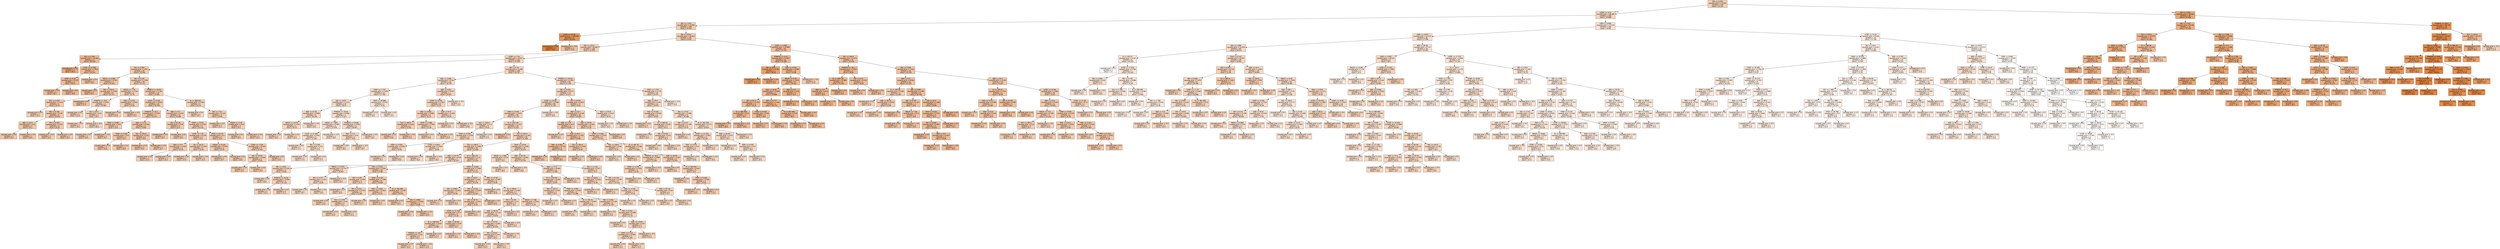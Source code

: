 digraph Tree {
node [shape=box, style="filled", color="black", fontname="helvetica"] ;
edge [fontname="helvetica"] ;
0 [label="RM <= 6.978\nsquared_error = 73.855\nsamples = 379\nvalue = 22.137", fillcolor="#f5cfb4"] ;
1 [label="LSTAT <= 14.4\nsquared_error = 38.186\nsamples = 330\nvalue = 19.888", fillcolor="#f6d5bd"] ;
0 -> 1 [labeldistance=2.5, labelangle=45, headlabel="True"] ;
2 [label="DIS <= 1.373\nsquared_error = 23.887\nsamples = 194\nvalue = 23.343", fillcolor="#f4ccae"] ;
1 -> 2 ;
3 [label="LSTAT <= 10.83\nsquared_error = 108.536\nsamples = 3\nvalue = 42.633", fillcolor="#e99659"] ;
2 -> 3 ;
4 [label="squared_error = 0.0\nsamples = 2\nvalue = 50.0", fillcolor="#e58139"] ;
3 -> 4 ;
5 [label="squared_error = -0.0\nsamples = 1\nvalue = 27.9", fillcolor="#f2bf9a"] ;
3 -> 5 ;
6 [label="RM <= 6.543\nsquared_error = 16.621\nsamples = 191\nvalue = 23.04", fillcolor="#f5ccb0"] ;
2 -> 6 ;
7 [label="TAX <= 222.5\nsquared_error = 8.548\nsamples = 148\nvalue = 21.676", fillcolor="#f5d0b6"] ;
6 -> 7 ;
8 [label="DIS <= 2.793\nsquared_error = 13.262\nsamples = 4\nvalue = 30.225", fillcolor="#f0b890"] ;
7 -> 8 ;
9 [label="squared_error = 0.0\nsamples = 1\nvalue = 36.2", fillcolor="#eda876"] ;
8 -> 9 ;
10 [label="LSTAT <= 13.565\nsquared_error = 1.816\nsamples = 3\nvalue = 28.233", fillcolor="#f2be99"] ;
8 -> 10 ;
11 [label="LSTAT <= 9.18\nsquared_error = 0.203\nsamples = 2\nvalue = 29.15", fillcolor="#f1bb95"] ;
10 -> 11 ;
12 [label="squared_error = 0.0\nsamples = 1\nvalue = 28.7", fillcolor="#f1bd97"] ;
11 -> 12 ;
13 [label="squared_error = 0.0\nsamples = 1\nvalue = 29.6", fillcolor="#f1ba93"] ;
11 -> 13 ;
14 [label="squared_error = 0.0\nsamples = 1\nvalue = 26.4", fillcolor="#f3c3a1"] ;
10 -> 14 ;
15 [label="LSTAT <= 7.76\nsquared_error = 6.331\nsamples = 144\nvalue = 21.439", fillcolor="#f6d1b7"] ;
7 -> 15 ;
16 [label="DIS <= 4.464\nsquared_error = 2.911\nsamples = 35\nvalue = 23.594", fillcolor="#f4cbad"] ;
15 -> 16 ;
17 [label="INDUS <= 6.685\nsquared_error = 4.551\nsamples = 7\nvalue = 25.343", fillcolor="#f3c6a5"] ;
16 -> 17 ;
18 [label="squared_error = 0.0\nsamples = 1\nvalue = 29.1", fillcolor="#f1bc95"] ;
17 -> 18 ;
19 [label="TAX <= 532.0\nsquared_error = 2.565\nsamples = 6\nvalue = 24.717", fillcolor="#f4c8a8"] ;
17 -> 19 ;
20 [label="DIS <= 3.153\nsquared_error = 1.218\nsamples = 5\nvalue = 24.16", fillcolor="#f4c9ab"] ;
19 -> 20 ;
21 [label="squared_error = 0.0\nsamples = 1\nvalue = 22.1", fillcolor="#f5cfb4"] ;
20 -> 21 ;
22 [label="RM <= 6.256\nsquared_error = 0.197\nsamples = 4\nvalue = 24.675", fillcolor="#f4c8a8"] ;
20 -> 22 ;
23 [label="AGE <= 22.6\nsquared_error = 0.01\nsamples = 2\nvalue = 25.1", fillcolor="#f3c7a7"] ;
22 -> 23 ;
24 [label="squared_error = 0.0\nsamples = 1\nvalue = 25.2", fillcolor="#f3c6a6"] ;
23 -> 24 ;
25 [label="squared_error = -0.0\nsamples = 1\nvalue = 25.0", fillcolor="#f3c7a7"] ;
23 -> 25 ;
26 [label="RM <= 6.405\nsquared_error = 0.022\nsamples = 2\nvalue = 24.25", fillcolor="#f4c9aa"] ;
22 -> 26 ;
27 [label="squared_error = 0.0\nsamples = 1\nvalue = 24.1", fillcolor="#f4caab"] ;
26 -> 27 ;
28 [label="squared_error = 0.0\nsamples = 1\nvalue = 24.4", fillcolor="#f4c9aa"] ;
26 -> 28 ;
29 [label="squared_error = 0.0\nsamples = 1\nvalue = 27.5", fillcolor="#f2c09c"] ;
19 -> 29 ;
30 [label="RM <= 6.126\nsquared_error = 1.546\nsamples = 28\nvalue = 23.157", fillcolor="#f5ccaf"] ;
16 -> 30 ;
31 [label="INDUS <= 7.76\nsquared_error = 1.218\nsamples = 5\nvalue = 21.76", fillcolor="#f5d0b5"] ;
30 -> 31 ;
32 [label="PTRATIO <= 18.0\nsquared_error = 0.442\nsamples = 3\nvalue = 20.967", fillcolor="#f6d2b9"] ;
31 -> 32 ;
33 [label="squared_error = 0.0\nsamples = 1\nvalue = 21.9", fillcolor="#f5d0b5"] ;
32 -> 33 ;
34 [label="ZN <= 40.0\nsquared_error = 0.01\nsamples = 2\nvalue = 20.5", fillcolor="#f6d4bb"] ;
32 -> 34 ;
35 [label="squared_error = 0.0\nsamples = 1\nvalue = 20.4", fillcolor="#f6d4bb"] ;
34 -> 35 ;
36 [label="squared_error = -0.0\nsamples = 1\nvalue = 20.6", fillcolor="#f6d3ba"] ;
34 -> 36 ;
37 [label="NOX <= 0.475\nsquared_error = 0.023\nsamples = 2\nvalue = 22.95", fillcolor="#f5cdb0"] ;
31 -> 37 ;
38 [label="squared_error = 0.0\nsamples = 1\nvalue = 22.8", fillcolor="#f5cdb1"] ;
37 -> 38 ;
39 [label="squared_error = -0.0\nsamples = 1\nvalue = 23.1", fillcolor="#f5ccaf"] ;
37 -> 39 ;
40 [label="PTRATIO <= 19.65\nsquared_error = 1.101\nsamples = 23\nvalue = 23.461", fillcolor="#f4cbae"] ;
30 -> 40 ;
41 [label="LSTAT <= 6.135\nsquared_error = 0.676\nsamples = 18\nvalue = 23.794", fillcolor="#f4caac"] ;
40 -> 41 ;
42 [label="PTRATIO <= 16.7\nsquared_error = 0.325\nsamples = 7\nvalue = 24.471", fillcolor="#f4c8a9"] ;
41 -> 42 ;
43 [label="CRIM <= 0.082\nsquared_error = 0.01\nsamples = 2\nvalue = 23.6", fillcolor="#f4cbad"] ;
42 -> 43 ;
44 [label="squared_error = 0.0\nsamples = 1\nvalue = 23.5", fillcolor="#f4cbae"] ;
43 -> 44 ;
45 [label="squared_error = -0.0\nsamples = 1\nvalue = 23.7", fillcolor="#f4cbad"] ;
43 -> 45 ;
46 [label="AGE <= 17.9\nsquared_error = 0.026\nsamples = 5\nvalue = 24.82", fillcolor="#f4c8a8"] ;
42 -> 46 ;
47 [label="CRIM <= 0.203\nsquared_error = 0.01\nsamples = 2\nvalue = 24.7", fillcolor="#f4c8a8"] ;
46 -> 47 ;
48 [label="squared_error = 0.0\nsamples = 1\nvalue = 24.6", fillcolor="#f4c8a9"] ;
47 -> 48 ;
49 [label="squared_error = 0.0\nsamples = 1\nvalue = 24.8", fillcolor="#f4c8a8"] ;
47 -> 49 ;
50 [label="TAX <= 300.0\nsquared_error = 0.02\nsamples = 3\nvalue = 24.9", fillcolor="#f4c7a7"] ;
46 -> 50 ;
51 [label="squared_error = 0.0\nsamples = 2\nvalue = 25.0", fillcolor="#f3c7a7"] ;
50 -> 51 ;
52 [label="squared_error = -0.0\nsamples = 1\nvalue = 24.7", fillcolor="#f4c8a8"] ;
50 -> 52 ;
53 [label="RAD <= 3.5\nsquared_error = 0.422\nsamples = 11\nvalue = 23.364", fillcolor="#f4ccae"] ;
41 -> 53 ;
54 [label="ZN <= 41.25\nsquared_error = 0.09\nsamples = 2\nvalue = 24.4", fillcolor="#f4c9aa"] ;
53 -> 54 ;
55 [label="squared_error = 0.0\nsamples = 1\nvalue = 24.7", fillcolor="#f4c8a8"] ;
54 -> 55 ;
56 [label="squared_error = 0.0\nsamples = 1\nvalue = 24.1", fillcolor="#f4caab"] ;
54 -> 56 ;
57 [label="CRIM <= 0.075\nsquared_error = 0.204\nsamples = 9\nvalue = 23.133", fillcolor="#f5ccaf"] ;
53 -> 57 ;
58 [label="LSTAT <= 7.24\nsquared_error = 0.135\nsamples = 4\nvalue = 22.8", fillcolor="#f5cdb1"] ;
57 -> 58 ;
59 [label="RAD <= 5.0\nsquared_error = 0.003\nsamples = 2\nvalue = 23.15", fillcolor="#f5ccaf"] ;
58 -> 59 ;
60 [label="squared_error = 0.0\nsamples = 1\nvalue = 23.1", fillcolor="#f5ccaf"] ;
59 -> 60 ;
61 [label="squared_error = 0.0\nsamples = 1\nvalue = 23.2", fillcolor="#f4ccaf"] ;
59 -> 61 ;
62 [label="ZN <= 26.25\nsquared_error = 0.022\nsamples = 2\nvalue = 22.45", fillcolor="#f5ceb2"] ;
58 -> 62 ;
63 [label="squared_error = 0.0\nsamples = 1\nvalue = 22.6", fillcolor="#f5ceb2"] ;
62 -> 63 ;
64 [label="squared_error = -0.0\nsamples = 1\nvalue = 22.3", fillcolor="#f5cfb3"] ;
62 -> 64 ;
65 [label="CRIM <= 0.175\nsquared_error = 0.1\nsamples = 5\nvalue = 23.4", fillcolor="#f4cbae"] ;
57 -> 65 ;
66 [label="INDUS <= 6.155\nsquared_error = 0.003\nsamples = 2\nvalue = 23.75", fillcolor="#f4caac"] ;
65 -> 66 ;
67 [label="squared_error = 0.0\nsamples = 1\nvalue = 23.7", fillcolor="#f4cbad"] ;
66 -> 67 ;
68 [label="squared_error = 0.0\nsamples = 1\nvalue = 23.8", fillcolor="#f4caac"] ;
66 -> 68 ;
69 [label="LSTAT <= 7.205\nsquared_error = 0.029\nsamples = 3\nvalue = 23.167", fillcolor="#f5ccaf"] ;
65 -> 69 ;
70 [label="DIS <= 4.978\nsquared_error = 0.003\nsamples = 2\nvalue = 23.05", fillcolor="#f5ccb0"] ;
69 -> 70 ;
71 [label="squared_error = 0.0\nsamples = 1\nvalue = 23.1", fillcolor="#f5ccaf"] ;
70 -> 71 ;
72 [label="squared_error = 0.0\nsamples = 1\nvalue = 23.0", fillcolor="#f5cdb0"] ;
70 -> 72 ;
73 [label="squared_error = 0.0\nsamples = 1\nvalue = 23.4", fillcolor="#f4cbae"] ;
69 -> 73 ;
74 [label="B <= 389.555\nsquared_error = 0.786\nsamples = 5\nvalue = 22.26", fillcolor="#f5cfb3"] ;
40 -> 74 ;
75 [label="squared_error = 0.0\nsamples = 1\nvalue = 20.7", fillcolor="#f6d3ba"] ;
74 -> 75 ;
76 [label="DIS <= 7.52\nsquared_error = 0.222\nsamples = 4\nvalue = 22.65", fillcolor="#f5ceb1"] ;
74 -> 76 ;
77 [label="squared_error = 0.0\nsamples = 2\nvalue = 22.2", fillcolor="#f5cfb3"] ;
76 -> 77 ;
78 [label="INDUS <= 3.19\nsquared_error = 0.04\nsamples = 2\nvalue = 23.1", fillcolor="#f5ccaf"] ;
76 -> 78 ;
79 [label="squared_error = 0.0\nsamples = 1\nvalue = 22.9", fillcolor="#f5cdb0"] ;
78 -> 79 ;
80 [label="squared_error = -0.0\nsamples = 1\nvalue = 23.3", fillcolor="#f4ccae"] ;
78 -> 80 ;
81 [label="RM <= 5.76\nsquared_error = 5.458\nsamples = 109\nvalue = 20.747", fillcolor="#f6d3ba"] ;
15 -> 81 ;
82 [label="NOX <= 0.606\nsquared_error = 5.44\nsamples = 19\nvalue = 18.795", fillcolor="#f7d8c2"] ;
81 -> 82 ;
83 [label="CRIM <= 1.719\nsquared_error = 1.959\nsamples = 12\nvalue = 17.708", fillcolor="#f8dbc7"] ;
82 -> 83 ;
84 [label="DIS <= 3.871\nsquared_error = 1.172\nsamples = 10\nvalue = 18.14", fillcolor="#f7dac5"] ;
83 -> 84 ;
85 [label="AGE <= 67.35\nsquared_error = 0.669\nsamples = 3\nvalue = 19.233", fillcolor="#f7d7c0"] ;
84 -> 85 ;
86 [label="INDUS <= 9.075\nsquared_error = 0.202\nsamples = 2\nvalue = 19.75", fillcolor="#f6d6be"] ;
85 -> 86 ;
87 [label="squared_error = 0.0\nsamples = 1\nvalue = 20.2", fillcolor="#f6d4bc"] ;
86 -> 87 ;
88 [label="squared_error = 0.0\nsamples = 1\nvalue = 19.3", fillcolor="#f7d7c0"] ;
86 -> 88 ;
89 [label="squared_error = -0.0\nsamples = 1\nvalue = 18.2", fillcolor="#f7dac5"] ;
85 -> 89 ;
90 [label="PTRATIO <= 19.35\nsquared_error = 0.656\nsamples = 7\nvalue = 17.671", fillcolor="#f8dcc7"] ;
84 -> 90 ;
91 [label="INDUS <= 7.985\nsquared_error = 0.287\nsamples = 4\nvalue = 17.075", fillcolor="#f8ddca"] ;
90 -> 91 ;
92 [label="LSTAT <= 12.465\nsquared_error = 0.042\nsamples = 3\nvalue = 17.367", fillcolor="#f8dcc9"] ;
91 -> 92 ;
93 [label="squared_error = 0.0\nsamples = 1\nvalue = 17.1", fillcolor="#f8ddca"] ;
92 -> 93 ;
94 [label="RM <= 5.593\nsquared_error = 0.01\nsamples = 2\nvalue = 17.5", fillcolor="#f8dcc8"] ;
92 -> 94 ;
95 [label="squared_error = 0.0\nsamples = 1\nvalue = 17.6", fillcolor="#f8dcc8"] ;
94 -> 95 ;
96 [label="squared_error = 0.0\nsamples = 1\nvalue = 17.4", fillcolor="#f8dcc8"] ;
94 -> 96 ;
97 [label="squared_error = -0.0\nsamples = 1\nvalue = 16.2", fillcolor="#f9e0ce"] ;
91 -> 97 ;
98 [label="PTRATIO <= 20.85\nsquared_error = 0.042\nsamples = 3\nvalue = 18.467", fillcolor="#f7d9c4"] ;
90 -> 98 ;
99 [label="RAD <= 6.5\nsquared_error = 0.01\nsamples = 2\nvalue = 18.6", fillcolor="#f7d9c3"] ;
98 -> 99 ;
100 [label="squared_error = 0.0\nsamples = 1\nvalue = 18.5", fillcolor="#f7d9c4"] ;
99 -> 100 ;
101 [label="squared_error = -0.0\nsamples = 1\nvalue = 18.7", fillcolor="#f7d9c3"] ;
99 -> 101 ;
102 [label="squared_error = -0.0\nsamples = 1\nvalue = 18.2", fillcolor="#f7dac5"] ;
98 -> 102 ;
103 [label="CRIM <= 26.886\nsquared_error = 0.302\nsamples = 2\nvalue = 15.55", fillcolor="#f9e1d1"] ;
83 -> 103 ;
104 [label="squared_error = 0.0\nsamples = 1\nvalue = 16.1", fillcolor="#f9e0ce"] ;
103 -> 104 ;
105 [label="squared_error = 0.0\nsamples = 1\nvalue = 15.0", fillcolor="#f9e3d3"] ;
103 -> 105 ;
106 [label="NOX <= 0.82\nsquared_error = 5.917\nsamples = 7\nvalue = 20.657", fillcolor="#f6d3ba"] ;
82 -> 106 ;
107 [label="LSTAT <= 14.05\nsquared_error = 1.323\nsamples = 6\nvalue = 21.55", fillcolor="#f5d1b6"] ;
106 -> 107 ;
108 [label="NOX <= 0.683\nsquared_error = 0.802\nsamples = 4\nvalue = 22.15", fillcolor="#f5cfb4"] ;
107 -> 108 ;
109 [label="TAX <= 465.0\nsquared_error = 0.022\nsamples = 2\nvalue = 22.95", fillcolor="#f5cdb0"] ;
108 -> 109 ;
110 [label="squared_error = 0.0\nsamples = 1\nvalue = 22.8", fillcolor="#f5cdb1"] ;
109 -> 110 ;
111 [label="squared_error = -0.0\nsamples = 1\nvalue = 23.1", fillcolor="#f5ccaf"] ;
109 -> 111 ;
112 [label="CRIM <= 3.688\nsquared_error = 0.303\nsamples = 2\nvalue = 21.35", fillcolor="#f6d1b7"] ;
108 -> 112 ;
113 [label="squared_error = 0.0\nsamples = 1\nvalue = 20.8", fillcolor="#f6d3b9"] ;
112 -> 113 ;
114 [label="squared_error = -0.0\nsamples = 1\nvalue = 21.9", fillcolor="#f5d0b5"] ;
112 -> 114 ;
115 [label="AGE <= 67.9\nsquared_error = 0.203\nsamples = 2\nvalue = 20.35", fillcolor="#f6d4bb"] ;
107 -> 115 ;
116 [label="squared_error = 0.0\nsamples = 1\nvalue = 19.9", fillcolor="#f6d5bd"] ;
115 -> 116 ;
117 [label="squared_error = -0.0\nsamples = 1\nvalue = 20.8", fillcolor="#f6d3b9"] ;
115 -> 117 ;
118 [label="squared_error = -0.0\nsamples = 1\nvalue = 15.3", fillcolor="#f9e2d2"] ;
106 -> 118 ;
119 [label="PTRATIO <= 20.55\nsquared_error = 4.487\nsamples = 90\nvalue = 21.159", fillcolor="#f6d2b8"] ;
81 -> 119 ;
120 [label="RM <= 6.318\nsquared_error = 4.077\nsamples = 77\nvalue = 21.477", fillcolor="#f5d1b7"] ;
119 -> 120 ;
121 [label="LSTAT <= 14.26\nsquared_error = 2.948\nsamples = 60\nvalue = 21.102", fillcolor="#f6d2b8"] ;
120 -> 121 ;
122 [label="CRIM <= 0.035\nsquared_error = 2.679\nsamples = 59\nvalue = 21.175", fillcolor="#f6d2b8"] ;
121 -> 122 ;
123 [label="TAX <= 328.0\nsquared_error = 1.11\nsamples = 5\nvalue = 19.42", fillcolor="#f7d7c0"] ;
122 -> 123 ;
124 [label="CRIM <= 0.034\nsquared_error = 0.235\nsamples = 4\nvalue = 19.9", fillcolor="#f6d5bd"] ;
123 -> 124 ;
125 [label="CRIM <= 0.026\nsquared_error = 0.062\nsamples = 2\nvalue = 20.35", fillcolor="#f6d4bb"] ;
124 -> 125 ;
126 [label="squared_error = 0.0\nsamples = 1\nvalue = 20.1", fillcolor="#f6d5bd"] ;
125 -> 126 ;
127 [label="squared_error = 0.0\nsamples = 1\nvalue = 20.6", fillcolor="#f6d3ba"] ;
125 -> 127 ;
128 [label="LSTAT <= 8.815\nsquared_error = 0.003\nsamples = 2\nvalue = 19.45", fillcolor="#f7d7bf"] ;
124 -> 128 ;
129 [label="squared_error = 0.0\nsamples = 1\nvalue = 19.4", fillcolor="#f7d7c0"] ;
128 -> 129 ;
130 [label="squared_error = -0.0\nsamples = 1\nvalue = 19.5", fillcolor="#f7d6bf"] ;
128 -> 130 ;
131 [label="squared_error = 0.0\nsamples = 1\nvalue = 17.5", fillcolor="#f8dcc8"] ;
123 -> 131 ;
132 [label="B <= 294.145\nsquared_error = 2.513\nsamples = 54\nvalue = 21.337", fillcolor="#f6d1b7"] ;
122 -> 132 ;
133 [label="squared_error = 0.0\nsamples = 1\nvalue = 25.0", fillcolor="#f3c7a7"] ;
132 -> 133 ;
134 [label="TAX <= 394.5\nsquared_error = 2.302\nsamples = 53\nvalue = 21.268", fillcolor="#f6d1b7"] ;
132 -> 134 ;
135 [label="TAX <= 238.0\nsquared_error = 2.583\nsamples = 34\nvalue = 21.656", fillcolor="#f5d0b6"] ;
134 -> 135 ;
136 [label="AGE <= 43.75\nsquared_error = 0.94\nsamples = 7\nvalue = 20.257", fillcolor="#f6d4bc"] ;
135 -> 136 ;
137 [label="RM <= 5.821\nsquared_error = 0.242\nsamples = 4\nvalue = 20.85", fillcolor="#f6d3b9"] ;
136 -> 137 ;
138 [label="squared_error = 0.0\nsamples = 1\nvalue = 20.0", fillcolor="#f6d5bd"] ;
137 -> 138 ;
139 [label="PTRATIO <= 18.25\nsquared_error = 0.002\nsamples = 3\nvalue = 21.133", fillcolor="#f6d2b8"] ;
137 -> 139 ;
140 [label="squared_error = 0.0\nsamples = 1\nvalue = 21.2", fillcolor="#f6d2b8"] ;
139 -> 140 ;
141 [label="squared_error = 0.0\nsamples = 2\nvalue = 21.1", fillcolor="#f6d2b8"] ;
139 -> 141 ;
142 [label="INDUS <= 6.075\nsquared_error = 0.776\nsamples = 3\nvalue = 19.467", fillcolor="#f7d6bf"] ;
136 -> 142 ;
143 [label="RM <= 5.977\nsquared_error = 0.022\nsamples = 2\nvalue = 18.85", fillcolor="#f7d8c2"] ;
142 -> 143 ;
144 [label="squared_error = 0.0\nsamples = 1\nvalue = 18.7", fillcolor="#f7d9c3"] ;
143 -> 144 ;
145 [label="squared_error = -0.0\nsamples = 1\nvalue = 19.0", fillcolor="#f7d8c1"] ;
143 -> 145 ;
146 [label="squared_error = -0.0\nsamples = 1\nvalue = 20.7", fillcolor="#f6d3ba"] ;
142 -> 146 ;
147 [label="B <= 394.125\nsquared_error = 2.37\nsamples = 27\nvalue = 22.019", fillcolor="#f5cfb4"] ;
135 -> 147 ;
148 [label="DIS <= 3.525\nsquared_error = 2.554\nsamples = 10\nvalue = 22.88", fillcolor="#f5cdb0"] ;
147 -> 148 ;
149 [label="RM <= 5.85\nsquared_error = 0.86\nsamples = 4\nvalue = 21.4", fillcolor="#f6d1b7"] ;
148 -> 149 ;
150 [label="squared_error = 0.0\nsamples = 1\nvalue = 20.0", fillcolor="#f6d5bd"] ;
149 -> 150 ;
151 [label="RM <= 6.011\nsquared_error = 0.276\nsamples = 3\nvalue = 21.867", fillcolor="#f5d0b5"] ;
149 -> 151 ;
152 [label="squared_error = 0.0\nsamples = 1\nvalue = 22.6", fillcolor="#f5ceb2"] ;
151 -> 152 ;
153 [label="DIS <= 3.379\nsquared_error = 0.01\nsamples = 2\nvalue = 21.5", fillcolor="#f5d1b6"] ;
151 -> 153 ;
154 [label="squared_error = 0.0\nsamples = 1\nvalue = 21.6", fillcolor="#f5d1b6"] ;
153 -> 154 ;
155 [label="squared_error = 0.0\nsamples = 1\nvalue = 21.4", fillcolor="#f6d1b7"] ;
153 -> 155 ;
156 [label="CRIM <= 0.167\nsquared_error = 1.249\nsamples = 6\nvalue = 23.867", fillcolor="#f4caac"] ;
148 -> 156 ;
157 [label="NOX <= 0.461\nsquared_error = 0.563\nsamples = 2\nvalue = 22.45", fillcolor="#f5ceb2"] ;
156 -> 157 ;
158 [label="squared_error = 0.0\nsamples = 1\nvalue = 21.7", fillcolor="#f5d0b6"] ;
157 -> 158 ;
159 [label="squared_error = 0.0\nsamples = 1\nvalue = 23.2", fillcolor="#f4ccaf"] ;
157 -> 159 ;
160 [label="B <= 391.805\nsquared_error = 0.087\nsamples = 4\nvalue = 24.575", fillcolor="#f4c8a9"] ;
156 -> 160 ;
161 [label="squared_error = 0.0\nsamples = 2\nvalue = 24.3", fillcolor="#f4c9aa"] ;
160 -> 161 ;
162 [label="DIS <= 3.896\nsquared_error = 0.022\nsamples = 2\nvalue = 24.85", fillcolor="#f4c7a8"] ;
160 -> 162 ;
163 [label="squared_error = 0.0\nsamples = 1\nvalue = 24.7", fillcolor="#f4c8a8"] ;
162 -> 163 ;
164 [label="squared_error = -0.0\nsamples = 1\nvalue = 25.0", fillcolor="#f3c7a7"] ;
162 -> 164 ;
165 [label="CRIM <= 0.089\nsquared_error = 1.569\nsamples = 17\nvalue = 21.512", fillcolor="#f5d1b6"] ;
147 -> 165 ;
166 [label="RM <= 5.877\nsquared_error = 0.92\nsamples = 9\nvalue = 22.278", fillcolor="#f5cfb3"] ;
165 -> 166 ;
167 [label="RM <= 5.863\nsquared_error = 0.002\nsamples = 2\nvalue = 20.95", fillcolor="#f6d2b9"] ;
166 -> 167 ;
168 [label="squared_error = 0.0\nsamples = 1\nvalue = 21.0", fillcolor="#f6d2b9"] ;
167 -> 168 ;
169 [label="squared_error = 0.0\nsamples = 1\nvalue = 20.9", fillcolor="#f6d2b9"] ;
167 -> 169 ;
170 [label="RM <= 6.124\nsquared_error = 0.534\nsamples = 7\nvalue = 22.657", fillcolor="#f5ceb1"] ;
166 -> 170 ;
171 [label="ZN <= 16.75\nsquared_error = 0.323\nsamples = 6\nvalue = 22.45", fillcolor="#f5ceb2"] ;
170 -> 171 ;
172 [label="LSTAT <= 11.415\nsquared_error = 0.17\nsamples = 5\nvalue = 22.26", fillcolor="#f5cfb3"] ;
171 -> 172 ;
173 [label="B <= 396.555\nsquared_error = 0.042\nsamples = 3\nvalue = 21.967", fillcolor="#f5cfb4"] ;
172 -> 173 ;
174 [label="PTRATIO <= 18.7\nsquared_error = 0.01\nsamples = 2\nvalue = 22.1", fillcolor="#f5cfb4"] ;
173 -> 174 ;
175 [label="squared_error = 0.0\nsamples = 1\nvalue = 22.2", fillcolor="#f5cfb3"] ;
174 -> 175 ;
176 [label="squared_error = -0.0\nsamples = 1\nvalue = 22.0", fillcolor="#f5cfb4"] ;
174 -> 176 ;
177 [label="squared_error = 0.0\nsamples = 1\nvalue = 21.7", fillcolor="#f5d0b6"] ;
173 -> 177 ;
178 [label="AGE <= 55.85\nsquared_error = 0.04\nsamples = 2\nvalue = 22.7", fillcolor="#f5cdb1"] ;
172 -> 178 ;
179 [label="squared_error = 0.0\nsamples = 1\nvalue = 22.5", fillcolor="#f5ceb2"] ;
178 -> 179 ;
180 [label="squared_error = -0.0\nsamples = 1\nvalue = 22.9", fillcolor="#f5cdb0"] ;
178 -> 180 ;
181 [label="squared_error = -0.0\nsamples = 1\nvalue = 23.4", fillcolor="#f4cbae"] ;
171 -> 181 ;
182 [label="squared_error = -0.0\nsamples = 1\nvalue = 23.9", fillcolor="#f4caac"] ;
170 -> 182 ;
183 [label="AGE <= 27.65\nsquared_error = 0.897\nsamples = 8\nvalue = 20.65", fillcolor="#f6d3ba"] ;
165 -> 183 ;
184 [label="squared_error = 0.0\nsamples = 1\nvalue = 22.6", fillcolor="#f5ceb2"] ;
183 -> 184 ;
185 [label="B <= 396.6\nsquared_error = 0.405\nsamples = 7\nvalue = 20.371", fillcolor="#f6d4bb"] ;
183 -> 185 ;
186 [label="RM <= 6.104\nsquared_error = 0.3\nsamples = 5\nvalue = 20.1", fillcolor="#f6d5bd"] ;
185 -> 186 ;
187 [label="AGE <= 83.55\nsquared_error = 0.122\nsamples = 4\nvalue = 19.875", fillcolor="#f6d5be"] ;
186 -> 187 ;
188 [label="DIS <= 6.575\nsquared_error = 0.062\nsamples = 3\nvalue = 20.033", fillcolor="#f6d5bd"] ;
187 -> 188 ;
189 [label="RM <= 6.033\nsquared_error = 0.01\nsamples = 2\nvalue = 20.2", fillcolor="#f6d4bc"] ;
188 -> 189 ;
190 [label="squared_error = 0.0\nsamples = 1\nvalue = 20.3", fillcolor="#f6d4bc"] ;
189 -> 190 ;
191 [label="squared_error = -0.0\nsamples = 1\nvalue = 20.1", fillcolor="#f6d5bd"] ;
189 -> 191 ;
192 [label="squared_error = -0.0\nsamples = 1\nvalue = 19.7", fillcolor="#f7d6be"] ;
188 -> 192 ;
193 [label="squared_error = -0.0\nsamples = 1\nvalue = 19.4", fillcolor="#f7d7c0"] ;
187 -> 193 ;
194 [label="squared_error = 0.0\nsamples = 1\nvalue = 21.0", fillcolor="#f6d2b9"] ;
186 -> 194 ;
195 [label="INDUS <= 7.88\nsquared_error = 0.022\nsamples = 2\nvalue = 21.05", fillcolor="#f6d2b8"] ;
185 -> 195 ;
196 [label="squared_error = 0.0\nsamples = 1\nvalue = 20.9", fillcolor="#f6d2b9"] ;
195 -> 196 ;
197 [label="squared_error = 0.0\nsamples = 1\nvalue = 21.2", fillcolor="#f6d2b8"] ;
195 -> 197 ;
198 [label="CRIM <= 0.078\nsquared_error = 1.048\nsamples = 19\nvalue = 20.574", fillcolor="#f6d3ba"] ;
134 -> 198 ;
199 [label="INDUS <= 2.465\nsquared_error = 0.36\nsamples = 2\nvalue = 19.2", fillcolor="#f7d7c1"] ;
198 -> 199 ;
200 [label="squared_error = 0.0\nsamples = 1\nvalue = 18.6", fillcolor="#f7d9c3"] ;
199 -> 200 ;
201 [label="squared_error = -0.0\nsamples = 1\nvalue = 19.8", fillcolor="#f6d6be"] ;
199 -> 201 ;
202 [label="AGE <= 81.95\nsquared_error = 0.881\nsamples = 17\nvalue = 20.735", fillcolor="#f6d3ba"] ;
198 -> 202 ;
203 [label="AGE <= 77.9\nsquared_error = 0.489\nsamples = 11\nvalue = 21.082", fillcolor="#f6d2b8"] ;
202 -> 203 ;
204 [label="B <= 378.445\nsquared_error = 0.284\nsamples = 10\nvalue = 20.93", fillcolor="#f6d2b9"] ;
203 -> 204 ;
205 [label="TAX <= 532.0\nsquared_error = 0.09\nsamples = 2\nvalue = 20.3", fillcolor="#f6d4bc"] ;
204 -> 205 ;
206 [label="squared_error = 0.0\nsamples = 1\nvalue = 20.0", fillcolor="#f6d5bd"] ;
205 -> 206 ;
207 [label="squared_error = 0.0\nsamples = 1\nvalue = 20.6", fillcolor="#f6d3ba"] ;
205 -> 207 ;
208 [label="CRIM <= 0.091\nsquared_error = 0.209\nsamples = 8\nvalue = 21.088", fillcolor="#f6d2b8"] ;
204 -> 208 ;
209 [label="B <= 391.51\nsquared_error = 0.062\nsamples = 2\nvalue = 20.55", fillcolor="#f6d3bb"] ;
208 -> 209 ;
210 [label="squared_error = 0.0\nsamples = 1\nvalue = 20.8", fillcolor="#f6d3b9"] ;
209 -> 210 ;
211 [label="squared_error = -0.0\nsamples = 1\nvalue = 20.3", fillcolor="#f6d4bc"] ;
209 -> 211 ;
212 [label="RM <= 5.834\nsquared_error = 0.129\nsamples = 6\nvalue = 21.267", fillcolor="#f6d1b7"] ;
208 -> 212 ;
213 [label="squared_error = 0.0\nsamples = 1\nvalue = 21.8", fillcolor="#f5d0b5"] ;
212 -> 213 ;
214 [label="RM <= 6.041\nsquared_error = 0.086\nsamples = 5\nvalue = 21.16", fillcolor="#f6d2b8"] ;
212 -> 214 ;
215 [label="squared_error = 0.0\nsamples = 1\nvalue = 20.6", fillcolor="#f6d3ba"] ;
214 -> 215 ;
216 [label="NOX <= 0.619\nsquared_error = 0.01\nsamples = 4\nvalue = 21.3", fillcolor="#f6d1b7"] ;
214 -> 216 ;
217 [label="CRIM <= 0.113\nsquared_error = 0.009\nsamples = 3\nvalue = 21.267", fillcolor="#f6d1b7"] ;
216 -> 217 ;
218 [label="squared_error = 0.0\nsamples = 1\nvalue = 21.4", fillcolor="#f6d1b7"] ;
217 -> 218 ;
219 [label="squared_error = 0.0\nsamples = 2\nvalue = 21.2", fillcolor="#f6d2b8"] ;
217 -> 219 ;
220 [label="squared_error = -0.0\nsamples = 1\nvalue = 21.4", fillcolor="#f6d1b7"] ;
216 -> 220 ;
221 [label="squared_error = -0.0\nsamples = 1\nvalue = 22.6", fillcolor="#f5ceb2"] ;
203 -> 221 ;
222 [label="DIS <= 2.123\nsquared_error = 0.977\nsamples = 6\nvalue = 20.1", fillcolor="#f6d5bd"] ;
202 -> 222 ;
223 [label="TAX <= 534.5\nsquared_error = 0.002\nsamples = 2\nvalue = 21.45", fillcolor="#f5d1b7"] ;
222 -> 223 ;
224 [label="squared_error = 0.0\nsamples = 1\nvalue = 21.5", fillcolor="#f5d1b6"] ;
223 -> 224 ;
225 [label="squared_error = 0.0\nsamples = 1\nvalue = 21.4", fillcolor="#f6d1b7"] ;
223 -> 225 ;
226 [label="RM <= 6.136\nsquared_error = 0.097\nsamples = 4\nvalue = 19.425", fillcolor="#f7d7c0"] ;
222 -> 226 ;
227 [label="NOX <= 0.576\nsquared_error = 0.003\nsamples = 2\nvalue = 19.15", fillcolor="#f7d7c1"] ;
226 -> 227 ;
228 [label="squared_error = 0.0\nsamples = 1\nvalue = 19.2", fillcolor="#f7d7c1"] ;
227 -> 228 ;
229 [label="squared_error = 0.0\nsamples = 1\nvalue = 19.1", fillcolor="#f7d8c1"] ;
227 -> 229 ;
230 [label="AGE <= 87.05\nsquared_error = 0.04\nsamples = 2\nvalue = 19.7", fillcolor="#f7d6be"] ;
226 -> 230 ;
231 [label="squared_error = 0.0\nsamples = 1\nvalue = 19.5", fillcolor="#f7d6bf"] ;
230 -> 231 ;
232 [label="squared_error = 0.0\nsamples = 1\nvalue = 19.9", fillcolor="#f6d5bd"] ;
230 -> 232 ;
233 [label="squared_error = -0.0\nsamples = 1\nvalue = 16.8", fillcolor="#f8decb"] ;
121 -> 233 ;
234 [label="RM <= 6.504\nsquared_error = 5.813\nsamples = 17\nvalue = 22.8", fillcolor="#f5cdb1"] ;
120 -> 234 ;
235 [label="AGE <= 52.7\nsquared_error = 3.139\nsamples = 15\nvalue = 23.393", fillcolor="#f4cbae"] ;
234 -> 235 ;
236 [label="NOX <= 0.41\nsquared_error = 4.23\nsamples = 5\nvalue = 25.08", fillcolor="#f3c7a7"] ;
235 -> 236 ;
237 [label="squared_error = 0.0\nsamples = 1\nvalue = 22.0", fillcolor="#f5cfb4"] ;
236 -> 237 ;
238 [label="AGE <= 40.7\nsquared_error = 2.322\nsamples = 4\nvalue = 25.85", fillcolor="#f3c5a3"] ;
236 -> 238 ;
239 [label="NOX <= 0.461\nsquared_error = 0.723\nsamples = 2\nvalue = 27.25", fillcolor="#f2c19d"] ;
238 -> 239 ;
240 [label="squared_error = 0.0\nsamples = 1\nvalue = 26.4", fillcolor="#f3c3a1"] ;
239 -> 240 ;
241 [label="squared_error = 0.0\nsamples = 1\nvalue = 28.1", fillcolor="#f2be99"] ;
239 -> 241 ;
242 [label="TAX <= 303.5\nsquared_error = 0.002\nsamples = 2\nvalue = 24.45", fillcolor="#f4c9a9"] ;
238 -> 242 ;
243 [label="squared_error = 0.0\nsamples = 1\nvalue = 24.4", fillcolor="#f4c9aa"] ;
242 -> 243 ;
244 [label="squared_error = 0.0\nsamples = 1\nvalue = 24.5", fillcolor="#f4c8a9"] ;
242 -> 244 ;
245 [label="AGE <= 95.65\nsquared_error = 0.461\nsamples = 10\nvalue = 22.55", fillcolor="#f5ceb2"] ;
235 -> 245 ;
246 [label="CRIM <= 0.043\nsquared_error = 0.319\nsamples = 9\nvalue = 22.411", fillcolor="#f5ceb2"] ;
245 -> 246 ;
247 [label="TAX <= 256.0\nsquared_error = 0.04\nsamples = 2\nvalue = 21.8", fillcolor="#f5d0b5"] ;
246 -> 247 ;
248 [label="squared_error = 0.0\nsamples = 1\nvalue = 21.6", fillcolor="#f5d1b6"] ;
247 -> 248 ;
249 [label="squared_error = 0.0\nsamples = 1\nvalue = 22.0", fillcolor="#f5cfb4"] ;
247 -> 249 ;
250 [label="B <= 391.76\nsquared_error = 0.261\nsamples = 7\nvalue = 22.586", fillcolor="#f5ceb2"] ;
246 -> 250 ;
251 [label="PTRATIO <= 18.4\nsquared_error = 0.069\nsamples = 3\nvalue = 22.067", fillcolor="#f5cfb4"] ;
250 -> 251 ;
252 [label="CRIM <= 1.276\nsquared_error = 0.002\nsamples = 2\nvalue = 22.25", fillcolor="#f5cfb3"] ;
251 -> 252 ;
253 [label="squared_error = 0.0\nsamples = 1\nvalue = 22.2", fillcolor="#f5cfb3"] ;
252 -> 253 ;
254 [label="squared_error = 0.0\nsamples = 1\nvalue = 22.3", fillcolor="#f5cfb3"] ;
252 -> 254 ;
255 [label="squared_error = -0.0\nsamples = 1\nvalue = 21.7", fillcolor="#f5d0b6"] ;
251 -> 255 ;
256 [label="AGE <= 66.65\nsquared_error = 0.052\nsamples = 4\nvalue = 22.975", fillcolor="#f5cdb0"] ;
250 -> 256 ;
257 [label="squared_error = 0.0\nsamples = 1\nvalue = 22.6", fillcolor="#f5ceb2"] ;
256 -> 257 ;
258 [label="B <= 393.555\nsquared_error = 0.007\nsamples = 3\nvalue = 23.1", fillcolor="#f5ccaf"] ;
256 -> 258 ;
259 [label="squared_error = 0.0\nsamples = 1\nvalue = 23.2", fillcolor="#f4ccaf"] ;
258 -> 259 ;
260 [label="CRIM <= 0.258\nsquared_error = 0.002\nsamples = 2\nvalue = 23.05", fillcolor="#f5ccb0"] ;
258 -> 260 ;
261 [label="squared_error = 0.0\nsamples = 1\nvalue = 23.0", fillcolor="#f5cdb0"] ;
260 -> 261 ;
262 [label="squared_error = 0.0\nsamples = 1\nvalue = 23.1", fillcolor="#f5ccaf"] ;
260 -> 262 ;
263 [label="squared_error = 0.0\nsamples = 1\nvalue = 23.8", fillcolor="#f4caac"] ;
245 -> 263 ;
264 [label="NOX <= 0.616\nsquared_error = 3.423\nsamples = 2\nvalue = 18.35", fillcolor="#f7dac4"] ;
234 -> 264 ;
265 [label="squared_error = 0.0\nsamples = 1\nvalue = 16.5", fillcolor="#f8dfcc"] ;
264 -> 265 ;
266 [label="squared_error = -0.0\nsamples = 1\nvalue = 20.2", fillcolor="#f6d4bc"] ;
264 -> 266 ;
267 [label="CRIM <= 1.274\nsquared_error = 2.779\nsamples = 13\nvalue = 19.277", fillcolor="#f7d7c0"] ;
119 -> 267 ;
268 [label="AGE <= 80.6\nsquared_error = 0.95\nsamples = 12\nvalue = 19.675", fillcolor="#f7d6be"] ;
267 -> 268 ;
269 [label="NOX <= 0.529\nsquared_error = 0.433\nsamples = 4\nvalue = 20.65", fillcolor="#f6d3ba"] ;
268 -> 269 ;
270 [label="squared_error = 0.0\nsamples = 1\nvalue = 21.7", fillcolor="#f5d0b6"] ;
269 -> 270 ;
271 [label="B <= 396.26\nsquared_error = 0.087\nsamples = 3\nvalue = 20.3", fillcolor="#f6d4bc"] ;
269 -> 271 ;
272 [label="squared_error = 0.0\nsamples = 1\nvalue = 19.9", fillcolor="#f6d5bd"] ;
271 -> 272 ;
273 [label="RM <= 6.034\nsquared_error = 0.01\nsamples = 2\nvalue = 20.5", fillcolor="#f6d4bb"] ;
271 -> 273 ;
274 [label="squared_error = 0.0\nsamples = 1\nvalue = 20.4", fillcolor="#f6d4bb"] ;
273 -> 274 ;
275 [label="squared_error = -0.0\nsamples = 1\nvalue = 20.6", fillcolor="#f6d3ba"] ;
273 -> 275 ;
276 [label="DIS <= 2.574\nsquared_error = 0.496\nsamples = 8\nvalue = 19.188", fillcolor="#f7d7c1"] ;
268 -> 276 ;
277 [label="RM <= 6.227\nsquared_error = 0.188\nsamples = 4\nvalue = 19.75", fillcolor="#f6d6be"] ;
276 -> 277 ;
278 [label="squared_error = 0.0\nsamples = 1\nvalue = 20.4", fillcolor="#f6d4bb"] ;
277 -> 278 ;
279 [label="LSTAT <= 12.435\nsquared_error = 0.062\nsamples = 3\nvalue = 19.533", fillcolor="#f7d6bf"] ;
277 -> 279 ;
280 [label="NOX <= 0.572\nsquared_error = 0.01\nsamples = 2\nvalue = 19.7", fillcolor="#f7d6be"] ;
279 -> 280 ;
281 [label="squared_error = 0.0\nsamples = 1\nvalue = 19.8", fillcolor="#f6d6be"] ;
280 -> 281 ;
282 [label="squared_error = -0.0\nsamples = 1\nvalue = 19.6", fillcolor="#f7d6bf"] ;
280 -> 282 ;
283 [label="squared_error = 0.0\nsamples = 1\nvalue = 19.2", fillcolor="#f7d7c1"] ;
279 -> 283 ;
284 [label="B <= 391.205\nsquared_error = 0.172\nsamples = 4\nvalue = 18.625", fillcolor="#f7d9c3"] ;
276 -> 284 ;
285 [label="AGE <= 84.95\nsquared_error = 0.027\nsamples = 3\nvalue = 18.4", fillcolor="#f7d9c4"] ;
284 -> 285 ;
286 [label="squared_error = 0.0\nsamples = 1\nvalue = 18.2", fillcolor="#f7dac5"] ;
285 -> 286 ;
287 [label="NOX <= 0.529\nsquared_error = 0.01\nsamples = 2\nvalue = 18.5", fillcolor="#f7d9c4"] ;
285 -> 287 ;
288 [label="squared_error = 0.0\nsamples = 1\nvalue = 18.6", fillcolor="#f7d9c3"] ;
287 -> 288 ;
289 [label="squared_error = 0.0\nsamples = 1\nvalue = 18.4", fillcolor="#f7d9c4"] ;
287 -> 289 ;
290 [label="squared_error = 0.0\nsamples = 1\nvalue = 19.3", fillcolor="#f7d7c0"] ;
284 -> 290 ;
291 [label="squared_error = -0.0\nsamples = 1\nvalue = 14.5", fillcolor="#fae4d5"] ;
267 -> 291 ;
292 [label="LSTAT <= 4.695\nsquared_error = 15.988\nsamples = 43\nvalue = 27.733", fillcolor="#f2bf9b"] ;
6 -> 292 ;
293 [label="PTRATIO <= 15.0\nsquared_error = 17.657\nsamples = 12\nvalue = 31.108", fillcolor="#f0b68c"] ;
292 -> 293 ;
294 [label="ZN <= 10.0\nsquared_error = 8.703\nsamples = 2\nvalue = 38.35", fillcolor="#eca26c"] ;
293 -> 294 ;
295 [label="squared_error = 0.0\nsamples = 1\nvalue = 41.3", fillcolor="#ea995f"] ;
294 -> 295 ;
296 [label="squared_error = 0.0\nsamples = 1\nvalue = 35.4", fillcolor="#edaa79"] ;
294 -> 296 ;
297 [label="NOX <= 0.524\nsquared_error = 6.862\nsamples = 10\nvalue = 29.66", fillcolor="#f1ba92"] ;
293 -> 297 ;
298 [label="INDUS <= 6.03\nsquared_error = 1.815\nsamples = 9\nvalue = 30.422", fillcolor="#f0b88f"] ;
297 -> 298 ;
299 [label="AGE <= 29.95\nsquared_error = 0.856\nsamples = 7\nvalue = 29.886", fillcolor="#f1b992"] ;
298 -> 299 ;
300 [label="ZN <= 52.5\nsquared_error = 0.253\nsamples = 4\nvalue = 29.25", fillcolor="#f1bb94"] ;
299 -> 300 ;
301 [label="B <= 384.465\nsquared_error = 0.01\nsamples = 2\nvalue = 29.7", fillcolor="#f1ba92"] ;
300 -> 301 ;
302 [label="squared_error = 0.0\nsamples = 1\nvalue = 29.8", fillcolor="#f1ba92"] ;
301 -> 302 ;
303 [label="squared_error = -0.0\nsamples = 1\nvalue = 29.6", fillcolor="#f1ba93"] ;
301 -> 303 ;
304 [label="CRIM <= 0.025\nsquared_error = 0.09\nsamples = 2\nvalue = 28.8", fillcolor="#f1bc96"] ;
300 -> 304 ;
305 [label="squared_error = 0.0\nsamples = 1\nvalue = 29.1", fillcolor="#f1bc95"] ;
304 -> 305 ;
306 [label="squared_error = -0.0\nsamples = 1\nvalue = 28.5", fillcolor="#f1bd98"] ;
304 -> 306 ;
307 [label="RM <= 6.777\nsquared_error = 0.402\nsamples = 3\nvalue = 30.733", fillcolor="#f0b78e"] ;
299 -> 307 ;
308 [label="B <= 387.085\nsquared_error = 0.04\nsamples = 2\nvalue = 30.3", fillcolor="#f0b890"] ;
307 -> 308 ;
309 [label="squared_error = 0.0\nsamples = 1\nvalue = 30.1", fillcolor="#f0b991"] ;
308 -> 309 ;
310 [label="squared_error = 0.0\nsamples = 1\nvalue = 30.5", fillcolor="#f0b88f"] ;
308 -> 310 ;
311 [label="squared_error = -0.0\nsamples = 1\nvalue = 31.6", fillcolor="#f0b58a"] ;
307 -> 311 ;
312 [label="RAD <= 6.0\nsquared_error = 0.64\nsamples = 2\nvalue = 32.3", fillcolor="#efb387"] ;
298 -> 312 ;
313 [label="squared_error = 0.0\nsamples = 1\nvalue = 33.1", fillcolor="#efb083"] ;
312 -> 313 ;
314 [label="squared_error = 0.0\nsamples = 1\nvalue = 31.5", fillcolor="#f0b58a"] ;
312 -> 314 ;
315 [label="squared_error = -0.0\nsamples = 1\nvalue = 22.8", fillcolor="#f5cdb1"] ;
297 -> 315 ;
316 [label="TAX <= 269.0\nsquared_error = 9.223\nsamples = 31\nvalue = 26.426", fillcolor="#f3c3a1"] ;
292 -> 316 ;
317 [label="PTRATIO <= 18.1\nsquared_error = 3.022\nsamples = 5\nvalue = 29.96", fillcolor="#f1b991"] ;
316 -> 317 ;
318 [label="B <= 395.135\nsquared_error = 0.969\nsamples = 3\nvalue = 31.233", fillcolor="#f0b68c"] ;
317 -> 318 ;
319 [label="RAD <= 3.0\nsquared_error = 0.25\nsamples = 2\nvalue = 30.6", fillcolor="#f0b78e"] ;
318 -> 319 ;
320 [label="squared_error = 0.0\nsamples = 1\nvalue = 31.1", fillcolor="#f0b68c"] ;
319 -> 320 ;
321 [label="squared_error = 0.0\nsamples = 1\nvalue = 30.1", fillcolor="#f0b991"] ;
319 -> 321 ;
322 [label="squared_error = 0.0\nsamples = 1\nvalue = 32.5", fillcolor="#efb286"] ;
318 -> 322 ;
323 [label="RM <= 6.74\nsquared_error = 0.022\nsamples = 2\nvalue = 28.05", fillcolor="#f2be9a"] ;
317 -> 323 ;
324 [label="squared_error = 0.0\nsamples = 1\nvalue = 27.9", fillcolor="#f2bf9a"] ;
323 -> 324 ;
325 [label="squared_error = 0.0\nsamples = 1\nvalue = 28.2", fillcolor="#f2be99"] ;
323 -> 325 ;
326 [label="DIS <= 3.939\nsquared_error = 7.552\nsamples = 26\nvalue = 25.746", fillcolor="#f3c5a4"] ;
316 -> 326 ;
327 [label="RAD <= 4.5\nsquared_error = 8.004\nsamples = 11\nvalue = 27.273", fillcolor="#f2c19d"] ;
326 -> 327 ;
328 [label="B <= 393.84\nsquared_error = 0.469\nsamples = 3\nvalue = 23.367", fillcolor="#f4ccae"] ;
327 -> 328 ;
329 [label="squared_error = 0.0\nsamples = 1\nvalue = 22.4", fillcolor="#f5ceb2"] ;
328 -> 329 ;
330 [label="AGE <= 89.15\nsquared_error = 0.003\nsamples = 2\nvalue = 23.85", fillcolor="#f4caac"] ;
328 -> 330 ;
331 [label="squared_error = 0.0\nsamples = 1\nvalue = 23.8", fillcolor="#f4caac"] ;
330 -> 331 ;
332 [label="squared_error = -0.0\nsamples = 1\nvalue = 23.9", fillcolor="#f4caac"] ;
330 -> 332 ;
333 [label="DIS <= 2.997\nsquared_error = 2.962\nsamples = 8\nvalue = 28.738", fillcolor="#f1bd97"] ;
327 -> 333 ;
334 [label="RM <= 6.754\nsquared_error = 0.187\nsamples = 3\nvalue = 26.9", fillcolor="#f2c29f"] ;
333 -> 334 ;
335 [label="squared_error = 0.0\nsamples = 1\nvalue = 27.5", fillcolor="#f2c09c"] ;
334 -> 335 ;
336 [label="INDUS <= 7.38\nsquared_error = 0.01\nsamples = 2\nvalue = 26.6", fillcolor="#f3c3a0"] ;
334 -> 336 ;
337 [label="squared_error = 0.0\nsamples = 1\nvalue = 26.7", fillcolor="#f2c2a0"] ;
336 -> 337 ;
338 [label="squared_error = -0.0\nsamples = 1\nvalue = 26.5", fillcolor="#f3c3a0"] ;
336 -> 338 ;
339 [label="ZN <= 22.5\nsquared_error = 1.386\nsamples = 5\nvalue = 29.84", fillcolor="#f1b992"] ;
333 -> 339 ;
340 [label="CRIM <= 0.531\nsquared_error = 0.275\nsamples = 4\nvalue = 29.3", fillcolor="#f1bb94"] ;
339 -> 340 ;
341 [label="RM <= 6.594\nsquared_error = 0.082\nsamples = 3\nvalue = 29.033", fillcolor="#f1bc95"] ;
340 -> 341 ;
342 [label="squared_error = 0.0\nsamples = 1\nvalue = 29.4", fillcolor="#f1bb94"] ;
341 -> 342 ;
343 [label="RAD <= 6.5\nsquared_error = 0.023\nsamples = 2\nvalue = 28.85", fillcolor="#f1bc96"] ;
341 -> 343 ;
344 [label="squared_error = 0.0\nsamples = 1\nvalue = 28.7", fillcolor="#f1bd97"] ;
343 -> 344 ;
345 [label="squared_error = -0.0\nsamples = 1\nvalue = 29.0", fillcolor="#f1bc95"] ;
343 -> 345 ;
346 [label="squared_error = 0.0\nsamples = 1\nvalue = 30.1", fillcolor="#f0b991"] ;
340 -> 346 ;
347 [label="squared_error = 0.0\nsamples = 1\nvalue = 32.0", fillcolor="#efb388"] ;
339 -> 347 ;
348 [label="AGE <= 35.2\nsquared_error = 4.258\nsamples = 15\nvalue = 24.627", fillcolor="#f4c8a9"] ;
326 -> 348 ;
349 [label="B <= 395.32\nsquared_error = 1.814\nsamples = 5\nvalue = 26.84", fillcolor="#f2c29f"] ;
348 -> 349 ;
350 [label="NOX <= 0.417\nsquared_error = 0.596\nsamples = 3\nvalue = 25.867", fillcolor="#f3c5a3"] ;
349 -> 350 ;
351 [label="squared_error = 0.0\nsamples = 1\nvalue = 24.8", fillcolor="#f4c8a8"] ;
350 -> 351 ;
352 [label="NOX <= 0.43\nsquared_error = 0.04\nsamples = 2\nvalue = 26.4", fillcolor="#f3c3a1"] ;
350 -> 352 ;
353 [label="squared_error = 0.0\nsamples = 1\nvalue = 26.6", fillcolor="#f3c3a0"] ;
352 -> 353 ;
354 [label="squared_error = 0.0\nsamples = 1\nvalue = 26.2", fillcolor="#f3c4a2"] ;
352 -> 354 ;
355 [label="RM <= 6.703\nsquared_error = 0.09\nsamples = 2\nvalue = 28.3", fillcolor="#f2be98"] ;
349 -> 355 ;
356 [label="squared_error = 0.0\nsamples = 1\nvalue = 28.6", fillcolor="#f1bd97"] ;
355 -> 356 ;
357 [label="squared_error = 0.0\nsamples = 1\nvalue = 28.0", fillcolor="#f2bf9a"] ;
355 -> 357 ;
358 [label="LSTAT <= 10.46\nsquared_error = 1.806\nsamples = 10\nvalue = 23.52", fillcolor="#f4cbae"] ;
348 -> 358 ;
359 [label="AGE <= 42.8\nsquared_error = 0.919\nsamples = 8\nvalue = 24.025", fillcolor="#f4caab"] ;
358 -> 359 ;
360 [label="INDUS <= 5.51\nsquared_error = 0.749\nsamples = 3\nvalue = 23.133", fillcolor="#f5ccaf"] ;
359 -> 360 ;
361 [label="TAX <= 355.5\nsquared_error = 0.16\nsamples = 2\nvalue = 23.7", fillcolor="#f4cbad"] ;
360 -> 361 ;
362 [label="squared_error = 0.0\nsamples = 1\nvalue = 23.3", fillcolor="#f4ccae"] ;
361 -> 362 ;
363 [label="squared_error = -0.0\nsamples = 1\nvalue = 24.1", fillcolor="#f4caab"] ;
361 -> 363 ;
364 [label="squared_error = -0.0\nsamples = 1\nvalue = 22.0", fillcolor="#f5cfb4"] ;
360 -> 364 ;
365 [label="CRIM <= 0.035\nsquared_error = 0.258\nsamples = 5\nvalue = 24.56", fillcolor="#f4c8a9"] ;
359 -> 365 ;
366 [label="NOX <= 0.511\nsquared_error = 0.003\nsamples = 2\nvalue = 23.95", fillcolor="#f4caac"] ;
365 -> 366 ;
367 [label="squared_error = 0.0\nsamples = 1\nvalue = 23.9", fillcolor="#f4caac"] ;
366 -> 367 ;
368 [label="squared_error = 0.0\nsamples = 1\nvalue = 24.0", fillcolor="#f4caab"] ;
366 -> 368 ;
369 [label="NOX <= 0.427\nsquared_error = 0.016\nsamples = 3\nvalue = 24.967", fillcolor="#f3c7a7"] ;
365 -> 369 ;
370 [label="squared_error = 0.0\nsamples = 1\nvalue = 24.8", fillcolor="#f4c8a8"] ;
369 -> 370 ;
371 [label="CRIM <= 0.324\nsquared_error = 0.002\nsamples = 2\nvalue = 25.05", fillcolor="#f3c7a7"] ;
369 -> 371 ;
372 [label="squared_error = 0.0\nsamples = 1\nvalue = 25.0", fillcolor="#f3c7a7"] ;
371 -> 372 ;
373 [label="squared_error = 0.0\nsamples = 1\nvalue = 25.1", fillcolor="#f3c7a7"] ;
371 -> 373 ;
374 [label="LSTAT <= 11.68\nsquared_error = 0.25\nsamples = 2\nvalue = 21.5", fillcolor="#f5d1b6"] ;
358 -> 374 ;
375 [label="squared_error = 0.0\nsamples = 1\nvalue = 22.0", fillcolor="#f5cfb4"] ;
374 -> 375 ;
376 [label="squared_error = 0.0\nsamples = 1\nvalue = 21.0", fillcolor="#f6d2b9"] ;
374 -> 376 ;
377 [label="CRIM <= 6.992\nsquared_error = 17.274\nsamples = 136\nvalue = 14.96", fillcolor="#f9e3d3"] ;
1 -> 377 ;
378 [label="CRIM <= 0.833\nsquared_error = 11.475\nsamples = 83\nvalue = 17.036", fillcolor="#f8ddca"] ;
377 -> 378 ;
379 [label="DIS <= 1.906\nsquared_error = 11.553\nsamples = 44\nvalue = 18.573", fillcolor="#f7d9c3"] ;
378 -> 379 ;
380 [label="B <= 351.67\nsquared_error = 9.337\nsamples = 8\nvalue = 14.125", fillcolor="#fae5d7"] ;
379 -> 380 ;
381 [label="squared_error = 0.0\nsamples = 1\nvalue = 7.0", fillcolor="#fef9f6"] ;
380 -> 381 ;
382 [label="LSTAT <= 17.625\nsquared_error = 2.382\nsamples = 7\nvalue = 15.143", fillcolor="#f9e3d2"] ;
380 -> 382 ;
383 [label="RM <= 6.062\nsquared_error = 0.81\nsamples = 2\nvalue = 17.1", fillcolor="#f8ddca"] ;
382 -> 383 ;
384 [label="squared_error = 0.0\nsamples = 1\nvalue = 16.2", fillcolor="#f9e0ce"] ;
383 -> 384 ;
385 [label="squared_error = -0.0\nsamples = 1\nvalue = 18.0", fillcolor="#f7dbc6"] ;
383 -> 385 ;
386 [label="RM <= 5.735\nsquared_error = 0.866\nsamples = 5\nvalue = 14.36", fillcolor="#fae5d6"] ;
382 -> 386 ;
387 [label="DIS <= 1.789\nsquared_error = 0.062\nsamples = 2\nvalue = 15.45", fillcolor="#f9e2d1"] ;
386 -> 387 ;
388 [label="squared_error = 0.0\nsamples = 1\nvalue = 15.7", fillcolor="#f9e1d0"] ;
387 -> 388 ;
389 [label="squared_error = 0.0\nsamples = 1\nvalue = 15.2", fillcolor="#f9e2d2"] ;
387 -> 389 ;
390 [label="B <= 389.095\nsquared_error = 0.082\nsamples = 3\nvalue = 13.633", fillcolor="#fae7d9"] ;
386 -> 390 ;
391 [label="squared_error = 0.0\nsamples = 1\nvalue = 14.0", fillcolor="#fae6d7"] ;
390 -> 391 ;
392 [label="DIS <= 1.768\nsquared_error = 0.022\nsamples = 2\nvalue = 13.45", fillcolor="#fae7da"] ;
390 -> 392 ;
393 [label="squared_error = 0.0\nsamples = 1\nvalue = 13.3", fillcolor="#fae8da"] ;
392 -> 393 ;
394 [label="squared_error = 0.0\nsamples = 1\nvalue = 13.6", fillcolor="#fae7d9"] ;
392 -> 394 ;
395 [label="CRIM <= 0.147\nsquared_error = 6.673\nsamples = 36\nvalue = 19.561", fillcolor="#f7d6bf"] ;
379 -> 395 ;
396 [label="RM <= 6.013\nsquared_error = 6.718\nsamples = 10\nvalue = 21.38", fillcolor="#f6d1b7"] ;
395 -> 396 ;
397 [label="RM <= 5.681\nsquared_error = 1.974\nsamples = 8\nvalue = 20.288", fillcolor="#f6d4bc"] ;
396 -> 397 ;
398 [label="squared_error = 0.0\nsamples = 1\nvalue = 23.1", fillcolor="#f5ccaf"] ;
397 -> 398 ;
399 [label="LSTAT <= 17.75\nsquared_error = 0.964\nsamples = 7\nvalue = 19.886", fillcolor="#f6d5be"] ;
397 -> 399 ;
400 [label="RM <= 5.876\nsquared_error = 0.554\nsamples = 5\nvalue = 19.44", fillcolor="#f7d7bf"] ;
399 -> 400 ;
401 [label="RAD <= 5.0\nsquared_error = 0.002\nsamples = 2\nvalue = 20.35", fillcolor="#f6d4bb"] ;
400 -> 401 ;
402 [label="squared_error = 0.0\nsamples = 1\nvalue = 20.3", fillcolor="#f6d4bc"] ;
401 -> 402 ;
403 [label="squared_error = -0.0\nsamples = 1\nvalue = 20.4", fillcolor="#f6d4bb"] ;
401 -> 403 ;
404 [label="DIS <= 4.837\nsquared_error = 0.002\nsamples = 3\nvalue = 18.833", fillcolor="#f7d8c2"] ;
400 -> 404 ;
405 [label="squared_error = 0.0\nsamples = 2\nvalue = 18.8", fillcolor="#f7d8c2"] ;
404 -> 405 ;
406 [label="squared_error = 0.0\nsamples = 1\nvalue = 18.9", fillcolor="#f7d8c2"] ;
404 -> 406 ;
407 [label="B <= 387.495\nsquared_error = 0.25\nsamples = 2\nvalue = 21.0", fillcolor="#f6d2b9"] ;
399 -> 407 ;
408 [label="squared_error = 0.0\nsamples = 1\nvalue = 20.5", fillcolor="#f6d4bb"] ;
407 -> 408 ;
409 [label="squared_error = 0.0\nsamples = 1\nvalue = 21.5", fillcolor="#f5d1b6"] ;
407 -> 409 ;
410 [label="B <= 389.11\nsquared_error = 1.822\nsamples = 2\nvalue = 25.75", fillcolor="#f3c5a4"] ;
396 -> 410 ;
411 [label="squared_error = 0.0\nsamples = 1\nvalue = 24.4", fillcolor="#f4c9aa"] ;
410 -> 411 ;
412 [label="squared_error = 0.0\nsamples = 1\nvalue = 27.1", fillcolor="#f2c19e"] ;
410 -> 412 ;
413 [label="AGE <= 45.4\nsquared_error = 4.894\nsamples = 26\nvalue = 18.862", fillcolor="#f7d8c2"] ;
395 -> 413 ;
414 [label="TAX <= 334.0\nsquared_error = 0.09\nsamples = 2\nvalue = 23.4", fillcolor="#f4cbae"] ;
413 -> 414 ;
415 [label="squared_error = 0.0\nsamples = 1\nvalue = 23.7", fillcolor="#f4cbad"] ;
414 -> 415 ;
416 [label="squared_error = 0.0\nsamples = 1\nvalue = 23.1", fillcolor="#f5ccaf"] ;
414 -> 416 ;
417 [label="INDUS <= 8.35\nsquared_error = 3.435\nsamples = 24\nvalue = 18.483", fillcolor="#f7d9c4"] ;
413 -> 417 ;
418 [label="AGE <= 88.1\nsquared_error = 2.22\nsamples = 9\nvalue = 17.156", fillcolor="#f8ddca"] ;
417 -> 418 ;
419 [label="CRIM <= 0.225\nsquared_error = 1.014\nsamples = 5\nvalue = 18.18", fillcolor="#f7dac5"] ;
418 -> 419 ;
420 [label="DIS <= 6.34\nsquared_error = 0.136\nsamples = 3\nvalue = 18.933", fillcolor="#f7d8c2"] ;
419 -> 420 ;
421 [label="squared_error = 0.0\nsamples = 1\nvalue = 19.4", fillcolor="#f7d7c0"] ;
420 -> 421 ;
422 [label="INDUS <= 6.865\nsquared_error = 0.04\nsamples = 2\nvalue = 18.7", fillcolor="#f7d9c3"] ;
420 -> 422 ;
423 [label="squared_error = 0.0\nsamples = 1\nvalue = 18.5", fillcolor="#f7d9c4"] ;
422 -> 423 ;
424 [label="squared_error = 0.0\nsamples = 1\nvalue = 18.9", fillcolor="#f7d8c2"] ;
422 -> 424 ;
425 [label="AGE <= 83.6\nsquared_error = 0.203\nsamples = 2\nvalue = 17.05", fillcolor="#f8ddca"] ;
419 -> 425 ;
426 [label="squared_error = 0.0\nsamples = 1\nvalue = 17.5", fillcolor="#f8dcc8"] ;
425 -> 426 ;
427 [label="squared_error = 0.0\nsamples = 1\nvalue = 16.6", fillcolor="#f8dfcc"] ;
425 -> 427 ;
428 [label="TAX <= 258.5\nsquared_error = 0.777\nsamples = 4\nvalue = 15.875", fillcolor="#f9e1cf"] ;
418 -> 428 ;
429 [label="squared_error = 0.0\nsamples = 1\nvalue = 14.4", fillcolor="#fae5d6"] ;
428 -> 429 ;
430 [label="DIS <= 6.45\nsquared_error = 0.069\nsamples = 3\nvalue = 16.367", fillcolor="#f8dfcd"] ;
428 -> 430 ;
431 [label="LSTAT <= 22.37\nsquared_error = 0.002\nsamples = 2\nvalue = 16.55", fillcolor="#f8dfcc"] ;
430 -> 431 ;
432 [label="squared_error = 0.0\nsamples = 1\nvalue = 16.6", fillcolor="#f8dfcc"] ;
431 -> 432 ;
433 [label="squared_error = 0.0\nsamples = 1\nvalue = 16.5", fillcolor="#f8dfcc"] ;
431 -> 433 ;
434 [label="squared_error = 0.0\nsamples = 1\nvalue = 16.0", fillcolor="#f9e0cf"] ;
430 -> 434 ;
435 [label="NOX <= 0.504\nsquared_error = 2.471\nsamples = 15\nvalue = 19.28", fillcolor="#f7d7c0"] ;
417 -> 435 ;
436 [label="LSTAT <= 20.575\nsquared_error = 1.087\nsamples = 3\nvalue = 21.4", fillcolor="#f6d1b7"] ;
435 -> 436 ;
437 [label="AGE <= 82.4\nsquared_error = 0.16\nsamples = 2\nvalue = 22.1", fillcolor="#f5cfb4"] ;
436 -> 437 ;
438 [label="squared_error = 0.0\nsamples = 1\nvalue = 22.5", fillcolor="#f5ceb2"] ;
437 -> 438 ;
439 [label="squared_error = -0.0\nsamples = 1\nvalue = 21.7", fillcolor="#f5d0b6"] ;
437 -> 439 ;
440 [label="squared_error = -0.0\nsamples = 1\nvalue = 20.0", fillcolor="#f6d5bd"] ;
436 -> 440 ;
441 [label="LSTAT <= 14.92\nsquared_error = 1.413\nsamples = 12\nvalue = 18.75", fillcolor="#f7d8c2"] ;
435 -> 441 ;
442 [label="squared_error = 0.0\nsamples = 1\nvalue = 21.4", fillcolor="#f6d1b7"] ;
441 -> 442 ;
443 [label="B <= 390.965\nsquared_error = 0.844\nsamples = 11\nvalue = 18.509", fillcolor="#f7d9c4"] ;
441 -> 443 ;
444 [label="RM <= 5.839\nsquared_error = 0.187\nsamples = 4\nvalue = 17.725", fillcolor="#f8dbc7"] ;
443 -> 444 ;
445 [label="squared_error = 0.0\nsamples = 1\nvalue = 18.4", fillcolor="#f7d9c4"] ;
444 -> 445 ;
446 [label="NOX <= 0.562\nsquared_error = 0.047\nsamples = 3\nvalue = 17.5", fillcolor="#f8dcc8"] ;
444 -> 446 ;
447 [label="squared_error = 0.0\nsamples = 1\nvalue = 17.8", fillcolor="#f8dbc7"] ;
446 -> 447 ;
448 [label="LSTAT <= 21.155\nsquared_error = 0.002\nsamples = 2\nvalue = 17.35", fillcolor="#f8dcc9"] ;
446 -> 448 ;
449 [label="squared_error = 0.0\nsamples = 1\nvalue = 17.4", fillcolor="#f8dcc8"] ;
448 -> 449 ;
450 [label="squared_error = -0.0\nsamples = 1\nvalue = 17.3", fillcolor="#f8ddc9"] ;
448 -> 450 ;
451 [label="LSTAT <= 15.325\nsquared_error = 0.668\nsamples = 7\nvalue = 18.957", fillcolor="#f7d8c2"] ;
443 -> 451 ;
452 [label="squared_error = 0.0\nsamples = 1\nvalue = 17.5", fillcolor="#f8dcc8"] ;
451 -> 452 ;
453 [label="AGE <= 93.65\nsquared_error = 0.367\nsamples = 6\nvalue = 19.2", fillcolor="#f7d7c1"] ;
451 -> 453 ;
454 [label="AGE <= 82.05\nsquared_error = 0.025\nsamples = 4\nvalue = 19.6", fillcolor="#f7d6bf"] ;
453 -> 454 ;
455 [label="AGE <= 72.3\nsquared_error = 0.002\nsamples = 2\nvalue = 19.75", fillcolor="#f6d6be"] ;
454 -> 455 ;
456 [label="squared_error = 0.0\nsamples = 1\nvalue = 19.8", fillcolor="#f6d6be"] ;
455 -> 456 ;
457 [label="squared_error = 0.0\nsamples = 1\nvalue = 19.7", fillcolor="#f7d6be"] ;
455 -> 457 ;
458 [label="AGE <= 91.55\nsquared_error = 0.003\nsamples = 2\nvalue = 19.45", fillcolor="#f7d7bf"] ;
454 -> 458 ;
459 [label="squared_error = 0.0\nsamples = 1\nvalue = 19.4", fillcolor="#f7d7c0"] ;
458 -> 459 ;
460 [label="squared_error = -0.0\nsamples = 1\nvalue = 19.5", fillcolor="#f7d6bf"] ;
458 -> 460 ;
461 [label="TAX <= 434.5\nsquared_error = 0.09\nsamples = 2\nvalue = 18.4", fillcolor="#f7d9c4"] ;
453 -> 461 ;
462 [label="squared_error = 0.0\nsamples = 1\nvalue = 18.7", fillcolor="#f7d9c3"] ;
461 -> 462 ;
463 [label="squared_error = 0.0\nsamples = 1\nvalue = 18.1", fillcolor="#f7dac5"] ;
461 -> 463 ;
464 [label="AGE <= 85.45\nsquared_error = 5.717\nsamples = 39\nvalue = 15.303", fillcolor="#f9e2d2"] ;
378 -> 464 ;
465 [label="CRIM <= 3.942\nsquared_error = 10.527\nsamples = 6\nvalue = 18.5", fillcolor="#f7d9c4"] ;
464 -> 465 ;
466 [label="INDUS <= 13.86\nsquared_error = 1.44\nsamples = 2\nvalue = 14.4", fillcolor="#fae5d6"] ;
465 -> 466 ;
467 [label="squared_error = 0.0\nsamples = 1\nvalue = 13.2", fillcolor="#fae8db"] ;
466 -> 467 ;
468 [label="squared_error = 0.0\nsamples = 1\nvalue = 15.6", fillcolor="#f9e1d0"] ;
466 -> 468 ;
469 [label="LSTAT <= 17.525\nsquared_error = 2.462\nsamples = 4\nvalue = 20.55", fillcolor="#f6d3bb"] ;
465 -> 469 ;
470 [label="AGE <= 81.9\nsquared_error = 0.162\nsamples = 3\nvalue = 19.667", fillcolor="#f7d6be"] ;
469 -> 470 ;
471 [label="squared_error = 0.0\nsamples = 1\nvalue = 19.1", fillcolor="#f7d8c1"] ;
470 -> 471 ;
472 [label="NOX <= 0.646\nsquared_error = 0.002\nsamples = 2\nvalue = 19.95", fillcolor="#f6d5bd"] ;
470 -> 472 ;
473 [label="squared_error = 0.0\nsamples = 1\nvalue = 19.9", fillcolor="#f6d5bd"] ;
472 -> 473 ;
474 [label="squared_error = 0.0\nsamples = 1\nvalue = 20.0", fillcolor="#f6d5bd"] ;
472 -> 474 ;
475 [label="squared_error = -0.0\nsamples = 1\nvalue = 23.2", fillcolor="#f4ccaf"] ;
469 -> 475 ;
476 [label="LSTAT <= 17.375\nsquared_error = 2.646\nsamples = 33\nvalue = 14.721", fillcolor="#f9e4d4"] ;
464 -> 476 ;
477 [label="B <= 313.7\nsquared_error = 2.179\nsamples = 11\nvalue = 15.864", fillcolor="#f9e1cf"] ;
476 -> 477 ;
478 [label="CRIM <= 2.301\nsquared_error = 0.87\nsamples = 5\nvalue = 14.68", fillcolor="#f9e4d4"] ;
477 -> 478 ;
479 [label="RM <= 5.902\nsquared_error = 0.142\nsamples = 3\nvalue = 15.333", fillcolor="#f9e2d2"] ;
478 -> 479 ;
480 [label="squared_error = 0.0\nsamples = 2\nvalue = 15.6", fillcolor="#f9e1d0"] ;
479 -> 480 ;
481 [label="squared_error = 0.0\nsamples = 1\nvalue = 14.8", fillcolor="#f9e4d4"] ;
479 -> 481 ;
482 [label="NOX <= 0.792\nsquared_error = 0.36\nsamples = 2\nvalue = 13.7", fillcolor="#fae7d9"] ;
478 -> 482 ;
483 [label="squared_error = 0.0\nsamples = 1\nvalue = 14.3", fillcolor="#fae5d6"] ;
482 -> 483 ;
484 [label="squared_error = 0.0\nsamples = 1\nvalue = 13.1", fillcolor="#fae8db"] ;
482 -> 484 ;
485 [label="LSTAT <= 16.85\nsquared_error = 1.129\nsamples = 6\nvalue = 16.85", fillcolor="#f8decb"] ;
477 -> 485 ;
486 [label="DIS <= 1.955\nsquared_error = 0.397\nsamples = 4\nvalue = 17.475", fillcolor="#f8dcc8"] ;
485 -> 486 ;
487 [label="NOX <= 0.82\nsquared_error = 0.01\nsamples = 2\nvalue = 16.9", fillcolor="#f8decb"] ;
486 -> 487 ;
488 [label="squared_error = 0.0\nsamples = 1\nvalue = 16.8", fillcolor="#f8decb"] ;
487 -> 488 ;
489 [label="squared_error = 0.0\nsamples = 1\nvalue = 17.0", fillcolor="#f8ddca"] ;
487 -> 489 ;
490 [label="NOX <= 0.727\nsquared_error = 0.123\nsamples = 2\nvalue = 18.05", fillcolor="#f7dac6"] ;
486 -> 490 ;
491 [label="squared_error = 0.0\nsamples = 1\nvalue = 17.7", fillcolor="#f8dbc7"] ;
490 -> 491 ;
492 [label="squared_error = 0.0\nsamples = 1\nvalue = 18.4", fillcolor="#f7d9c4"] ;
490 -> 492 ;
493 [label="AGE <= 94.4\nsquared_error = 0.25\nsamples = 2\nvalue = 15.6", fillcolor="#f9e1d0"] ;
485 -> 493 ;
494 [label="squared_error = 0.0\nsamples = 1\nvalue = 16.1", fillcolor="#f9e0ce"] ;
493 -> 494 ;
495 [label="squared_error = -0.0\nsamples = 1\nvalue = 15.1", fillcolor="#f9e3d3"] ;
493 -> 495 ;
496 [label="RM <= 4.914\nsquared_error = 1.901\nsamples = 22\nvalue = 14.15", fillcolor="#fae5d7"] ;
476 -> 496 ;
497 [label="squared_error = 0.0\nsamples = 1\nvalue = 11.8", fillcolor="#fbece1"] ;
496 -> 497 ;
498 [label="DIS <= 2.508\nsquared_error = 1.716\nsamples = 21\nvalue = 14.262", fillcolor="#fae5d6"] ;
496 -> 498 ;
499 [label="CRIM <= 5.657\nsquared_error = 1.782\nsamples = 15\nvalue = 14.627", fillcolor="#f9e4d5"] ;
498 -> 499 ;
500 [label="AGE <= 94.25\nsquared_error = 1.555\nsamples = 11\nvalue = 15.027", fillcolor="#f9e3d3"] ;
499 -> 500 ;
501 [label="DIS <= 2.371\nsquared_error = 2.407\nsamples = 3\nvalue = 16.2", fillcolor="#f9e0ce"] ;
500 -> 501 ;
502 [label="AGE <= 93.7\nsquared_error = 0.303\nsamples = 2\nvalue = 17.25", fillcolor="#f8ddc9"] ;
501 -> 502 ;
503 [label="squared_error = 0.0\nsamples = 1\nvalue = 16.7", fillcolor="#f8decc"] ;
502 -> 503 ;
504 [label="squared_error = 0.0\nsamples = 1\nvalue = 17.8", fillcolor="#f8dbc7"] ;
502 -> 504 ;
505 [label="squared_error = -0.0\nsamples = 1\nvalue = 14.1", fillcolor="#fae6d7"] ;
501 -> 505 ;
506 [label="LSTAT <= 26.62\nsquared_error = 0.526\nsamples = 8\nvalue = 14.588", fillcolor="#f9e4d5"] ;
500 -> 506 ;
507 [label="RAD <= 4.5\nsquared_error = 0.247\nsamples = 4\nvalue = 15.125", fillcolor="#f9e3d2"] ;
506 -> 507 ;
508 [label="squared_error = 0.0\nsamples = 1\nvalue = 14.3", fillcolor="#fae5d6"] ;
507 -> 508 ;
509 [label="INDUS <= 18.84\nsquared_error = 0.027\nsamples = 3\nvalue = 15.4", fillcolor="#f9e2d1"] ;
507 -> 509 ;
510 [label="squared_error = 0.0\nsamples = 1\nvalue = 15.2", fillcolor="#f9e2d2"] ;
509 -> 510 ;
511 [label="LSTAT <= 23.935\nsquared_error = 0.01\nsamples = 2\nvalue = 15.5", fillcolor="#f9e2d1"] ;
509 -> 511 ;
512 [label="squared_error = 0.0\nsamples = 1\nvalue = 15.4", fillcolor="#f9e2d1"] ;
511 -> 512 ;
513 [label="squared_error = -0.0\nsamples = 1\nvalue = 15.6", fillcolor="#f9e1d0"] ;
511 -> 513 ;
514 [label="LSTAT <= 28.665\nsquared_error = 0.227\nsamples = 4\nvalue = 14.05", fillcolor="#fae6d7"] ;
506 -> 514 ;
515 [label="B <= 284.905\nsquared_error = 0.04\nsamples = 2\nvalue = 13.6", fillcolor="#fae7d9"] ;
514 -> 515 ;
516 [label="squared_error = 0.0\nsamples = 1\nvalue = 13.8", fillcolor="#fae6d8"] ;
515 -> 516 ;
517 [label="squared_error = -0.0\nsamples = 1\nvalue = 13.4", fillcolor="#fae7da"] ;
515 -> 517 ;
518 [label="NOX <= 0.748\nsquared_error = 0.01\nsamples = 2\nvalue = 14.5", fillcolor="#fae4d5"] ;
514 -> 518 ;
519 [label="squared_error = 0.0\nsamples = 1\nvalue = 14.4", fillcolor="#fae5d6"] ;
518 -> 519 ;
520 [label="squared_error = -0.0\nsamples = 1\nvalue = 14.6", fillcolor="#f9e4d5"] ;
518 -> 520 ;
521 [label="NOX <= 0.727\nsquared_error = 0.752\nsamples = 4\nvalue = 13.525", fillcolor="#fae7d9"] ;
499 -> 521 ;
522 [label="CRIM <= 6.133\nsquared_error = 0.162\nsamples = 3\nvalue = 13.067", fillcolor="#fae8dc"] ;
521 -> 522 ;
523 [label="squared_error = 0.0\nsamples = 1\nvalue = 12.5", fillcolor="#fbeade"] ;
522 -> 523 ;
524 [label="CRIM <= 6.555\nsquared_error = 0.002\nsamples = 2\nvalue = 13.35", fillcolor="#fae8da"] ;
522 -> 524 ;
525 [label="squared_error = 0.0\nsamples = 1\nvalue = 13.3", fillcolor="#fae8da"] ;
524 -> 525 ;
526 [label="squared_error = -0.0\nsamples = 1\nvalue = 13.4", fillcolor="#fae7da"] ;
524 -> 526 ;
527 [label="squared_error = -0.0\nsamples = 1\nvalue = 14.9", fillcolor="#f9e3d3"] ;
521 -> 527 ;
528 [label="AGE <= 95.95\nsquared_error = 0.386\nsamples = 6\nvalue = 13.35", fillcolor="#fae8da"] ;
498 -> 528 ;
529 [label="AGE <= 94.55\nsquared_error = 0.036\nsamples = 3\nvalue = 12.833", fillcolor="#fae9dd"] ;
528 -> 529 ;
530 [label="squared_error = 0.0\nsamples = 2\nvalue = 12.7", fillcolor="#fbe9dd"] ;
529 -> 530 ;
531 [label="squared_error = -0.0\nsamples = 1\nvalue = 13.1", fillcolor="#fae8db"] ;
529 -> 531 ;
532 [label="AGE <= 99.05\nsquared_error = 0.202\nsamples = 3\nvalue = 13.867", fillcolor="#fae6d8"] ;
528 -> 532 ;
533 [label="RM <= 5.833\nsquared_error = 0.002\nsamples = 2\nvalue = 13.55", fillcolor="#fae7d9"] ;
532 -> 533 ;
534 [label="squared_error = 0.0\nsamples = 1\nvalue = 13.6", fillcolor="#fae7d9"] ;
533 -> 534 ;
535 [label="squared_error = -0.0\nsamples = 1\nvalue = 13.5", fillcolor="#fae7da"] ;
533 -> 535 ;
536 [label="squared_error = 0.0\nsamples = 1\nvalue = 14.5", fillcolor="#fae4d5"] ;
532 -> 536 ;
537 [label="LSTAT <= 24.03\nsquared_error = 9.038\nsamples = 53\nvalue = 11.709", fillcolor="#fbece1"] ;
377 -> 537 ;
538 [label="DIS <= 2.012\nsquared_error = 4.021\nsamples = 33\nvalue = 12.845", fillcolor="#fae9dc"] ;
537 -> 538 ;
539 [label="CRIM <= 10.319\nsquared_error = 2.886\nsamples = 20\nvalue = 11.945", fillcolor="#fbece0"] ;
538 -> 539 ;
540 [label="LSTAT <= 19.385\nsquared_error = 3.344\nsamples = 10\nvalue = 12.57", fillcolor="#fbeade"] ;
539 -> 540 ;
541 [label="DIS <= 1.927\nsquared_error = 0.697\nsamples = 4\nvalue = 14.125", fillcolor="#fae5d7"] ;
540 -> 541 ;
542 [label="CRIM <= 8.681\nsquared_error = 0.207\nsamples = 3\nvalue = 13.7", fillcolor="#fae7d9"] ;
541 -> 542 ;
543 [label="NOX <= 0.706\nsquared_error = 0.04\nsamples = 2\nvalue = 14.0", fillcolor="#fae6d7"] ;
542 -> 543 ;
544 [label="squared_error = 0.0\nsamples = 1\nvalue = 13.8", fillcolor="#fae6d8"] ;
543 -> 544 ;
545 [label="squared_error = 0.0\nsamples = 1\nvalue = 14.2", fillcolor="#fae5d7"] ;
543 -> 545 ;
546 [label="squared_error = -0.0\nsamples = 1\nvalue = 13.1", fillcolor="#fae8db"] ;
542 -> 546 ;
547 [label="squared_error = 0.0\nsamples = 1\nvalue = 15.4", fillcolor="#f9e2d1"] ;
541 -> 547 ;
548 [label="LSTAT <= 20.115\nsquared_error = 2.422\nsamples = 6\nvalue = 11.533", fillcolor="#fbede2"] ;
540 -> 548 ;
549 [label="squared_error = 0.0\nsamples = 1\nvalue = 8.5", fillcolor="#fdf5f0"] ;
548 -> 549 ;
550 [label="CRIM <= 8.771\nsquared_error = 0.698\nsamples = 5\nvalue = 12.14", fillcolor="#fbebe0"] ;
548 -> 550 ;
551 [label="NOX <= 0.69\nsquared_error = 0.062\nsamples = 2\nvalue = 11.25", fillcolor="#fbeee4"] ;
550 -> 551 ;
552 [label="squared_error = 0.0\nsamples = 1\nvalue = 11.0", fillcolor="#fceee5"] ;
551 -> 552 ;
553 [label="squared_error = 0.0\nsamples = 1\nvalue = 11.5", fillcolor="#fbede2"] ;
551 -> 553 ;
554 [label="AGE <= 99.4\nsquared_error = 0.242\nsamples = 3\nvalue = 12.733", fillcolor="#fbe9dd"] ;
550 -> 554 ;
555 [label="AGE <= 96.35\nsquared_error = 0.062\nsamples = 2\nvalue = 13.05", fillcolor="#fae8dc"] ;
554 -> 555 ;
556 [label="squared_error = 0.0\nsamples = 1\nvalue = 12.8", fillcolor="#fae9dd"] ;
555 -> 556 ;
557 [label="squared_error = -0.0\nsamples = 1\nvalue = 13.3", fillcolor="#fae8da"] ;
555 -> 557 ;
558 [label="squared_error = 0.0\nsamples = 1\nvalue = 12.1", fillcolor="#fbebe0"] ;
554 -> 558 ;
559 [label="LSTAT <= 22.675\nsquared_error = 1.648\nsamples = 10\nvalue = 11.32", fillcolor="#fbede3"] ;
539 -> 559 ;
560 [label="DIS <= 1.934\nsquared_error = 0.198\nsamples = 6\nvalue = 10.417", fillcolor="#fcf0e7"] ;
559 -> 560 ;
561 [label="DIS <= 1.468\nsquared_error = 0.078\nsamples = 5\nvalue = 10.58", fillcolor="#fcefe6"] ;
560 -> 561 ;
562 [label="DIS <= 1.401\nsquared_error = 0.01\nsamples = 2\nvalue = 10.3", fillcolor="#fcf0e8"] ;
561 -> 562 ;
563 [label="squared_error = 0.0\nsamples = 1\nvalue = 10.2", fillcolor="#fcf0e8"] ;
562 -> 563 ;
564 [label="squared_error = -0.0\nsamples = 1\nvalue = 10.4", fillcolor="#fcf0e7"] ;
562 -> 564 ;
565 [label="DIS <= 1.865\nsquared_error = 0.036\nsamples = 3\nvalue = 10.767", fillcolor="#fcefe6"] ;
561 -> 565 ;
566 [label="CRIM <= 26.768\nsquared_error = 0.0\nsamples = 2\nvalue = 10.9", fillcolor="#fceee5"] ;
565 -> 566 ;
567 [label="squared_error = 0.0\nsamples = 1\nvalue = 10.9", fillcolor="#fceee5"] ;
566 -> 567 ;
568 [label="squared_error = 0.0\nsamples = 1\nvalue = 10.9", fillcolor="#fceee5"] ;
566 -> 568 ;
569 [label="squared_error = 0.0\nsamples = 1\nvalue = 10.5", fillcolor="#fcf0e7"] ;
565 -> 569 ;
570 [label="squared_error = -0.0\nsamples = 1\nvalue = 9.6", fillcolor="#fcf2eb"] ;
560 -> 570 ;
571 [label="AGE <= 94.05\nsquared_error = 0.762\nsamples = 4\nvalue = 12.675", fillcolor="#fbeadd"] ;
559 -> 571 ;
572 [label="squared_error = 0.0\nsamples = 1\nvalue = 13.9", fillcolor="#fae6d8"] ;
571 -> 572 ;
573 [label="B <= 383.56\nsquared_error = 0.349\nsamples = 3\nvalue = 12.267", fillcolor="#fbebdf"] ;
571 -> 573 ;
574 [label="NOX <= 0.699\nsquared_error = 0.003\nsamples = 2\nvalue = 11.85", fillcolor="#fbece1"] ;
573 -> 574 ;
575 [label="squared_error = 0.0\nsamples = 1\nvalue = 11.9", fillcolor="#fbece1"] ;
574 -> 575 ;
576 [label="squared_error = -0.0\nsamples = 1\nvalue = 11.8", fillcolor="#fbece1"] ;
574 -> 576 ;
577 [label="squared_error = -0.0\nsamples = 1\nvalue = 13.1", fillcolor="#fae8db"] ;
573 -> 577 ;
578 [label="NOX <= 0.755\nsquared_error = 2.601\nsamples = 13\nvalue = 14.231", fillcolor="#fae5d6"] ;
538 -> 578 ;
579 [label="LSTAT <= 15.7\nsquared_error = 1.667\nsamples = 12\nvalue = 13.933", fillcolor="#fae6d8"] ;
578 -> 579 ;
580 [label="squared_error = 0.0\nsamples = 1\nvalue = 11.7", fillcolor="#fbece2"] ;
579 -> 580 ;
581 [label="DIS <= 2.077\nsquared_error = 1.324\nsamples = 11\nvalue = 14.136", fillcolor="#fae5d7"] ;
579 -> 581 ;
582 [label="B <= 234.705\nsquared_error = 2.407\nsamples = 3\nvalue = 15.0", fillcolor="#f9e3d3"] ;
581 -> 582 ;
583 [label="NOX <= 0.599\nsquared_error = 0.303\nsamples = 2\nvalue = 13.95", fillcolor="#fae6d8"] ;
582 -> 583 ;
584 [label="squared_error = 0.0\nsamples = 1\nvalue = 14.5", fillcolor="#fae4d5"] ;
583 -> 584 ;
585 [label="squared_error = 0.0\nsamples = 1\nvalue = 13.4", fillcolor="#fae7da"] ;
583 -> 585 ;
586 [label="squared_error = 0.0\nsamples = 1\nvalue = 17.1", fillcolor="#f8ddca"] ;
582 -> 586 ;
587 [label="NOX <= 0.727\nsquared_error = 0.534\nsamples = 8\nvalue = 13.812", fillcolor="#fae6d8"] ;
581 -> 587 ;
588 [label="CRIM <= 7.639\nsquared_error = 0.365\nsamples = 6\nvalue = 14.083", fillcolor="#fae6d7"] ;
587 -> 588 ;
589 [label="squared_error = 0.0\nsamples = 1\nvalue = 13.0", fillcolor="#fae9dc"] ;
588 -> 589 ;
590 [label="LSTAT <= 18.08\nsquared_error = 0.156\nsamples = 5\nvalue = 14.3", fillcolor="#fae5d6"] ;
588 -> 590 ;
591 [label="AGE <= 90.2\nsquared_error = 0.023\nsamples = 2\nvalue = 14.75", fillcolor="#f9e4d4"] ;
590 -> 591 ;
592 [label="squared_error = 0.0\nsamples = 1\nvalue = 14.9", fillcolor="#f9e3d3"] ;
591 -> 592 ;
593 [label="squared_error = 0.0\nsamples = 1\nvalue = 14.6", fillcolor="#f9e4d5"] ;
591 -> 593 ;
594 [label="DIS <= 2.346\nsquared_error = 0.02\nsamples = 3\nvalue = 14.0", fillcolor="#fae6d7"] ;
590 -> 594 ;
595 [label="squared_error = 0.0\nsamples = 2\nvalue = 14.1", fillcolor="#fae6d7"] ;
594 -> 595 ;
596 [label="squared_error = 0.0\nsamples = 1\nvalue = 13.8", fillcolor="#fae6d8"] ;
594 -> 596 ;
597 [label="AGE <= 95.6\nsquared_error = 0.16\nsamples = 2\nvalue = 13.0", fillcolor="#fae9dc"] ;
587 -> 597 ;
598 [label="squared_error = 0.0\nsamples = 1\nvalue = 13.4", fillcolor="#fae7da"] ;
597 -> 598 ;
599 [label="squared_error = 0.0\nsamples = 1\nvalue = 12.6", fillcolor="#fbeade"] ;
597 -> 599 ;
600 [label="squared_error = 0.0\nsamples = 1\nvalue = 17.8", fillcolor="#f8dbc7"] ;
578 -> 600 ;
601 [label="NOX <= 0.674\nsquared_error = 11.673\nsamples = 20\nvalue = 9.835", fillcolor="#fcf1ea"] ;
537 -> 601 ;
602 [label="NOX <= 0.632\nsquared_error = 3.577\nsamples = 4\nvalue = 15.675", fillcolor="#f9e1d0"] ;
601 -> 602 ;
603 [label="CRIM <= 13.107\nsquared_error = 0.123\nsamples = 2\nvalue = 17.55", fillcolor="#f8dcc8"] ;
602 -> 603 ;
604 [label="squared_error = 0.0\nsamples = 1\nvalue = 17.2", fillcolor="#f8ddc9"] ;
603 -> 604 ;
605 [label="squared_error = 0.0\nsamples = 1\nvalue = 17.9", fillcolor="#f8dbc6"] ;
603 -> 605 ;
606 [label="LSTAT <= 36.37\nsquared_error = 0.0\nsamples = 2\nvalue = 13.8", fillcolor="#fae6d8"] ;
602 -> 606 ;
607 [label="squared_error = 0.0\nsamples = 1\nvalue = 13.8", fillcolor="#fae6d8"] ;
606 -> 607 ;
608 [label="squared_error = 0.0\nsamples = 1\nvalue = 13.8", fillcolor="#fae6d8"] ;
606 -> 608 ;
609 [label="CRIM <= 8.666\nsquared_error = 3.039\nsamples = 16\nvalue = 8.375", fillcolor="#fdf6f0"] ;
601 -> 609 ;
610 [label="squared_error = 0.0\nsamples = 1\nvalue = 12.3", fillcolor="#fbebdf"] ;
609 -> 610 ;
611 [label="CRIM <= 31.373\nsquared_error = 2.146\nsamples = 15\nvalue = 8.113", fillcolor="#fdf6f1"] ;
609 -> 611 ;
612 [label="RM <= 4.94\nsquared_error = 1.53\nsamples = 13\nvalue = 8.438", fillcolor="#fdf5f0"] ;
611 -> 612 ;
613 [label="B <= 329.375\nsquared_error = 0.549\nsamples = 3\nvalue = 9.833", fillcolor="#fcf1ea"] ;
612 -> 613 ;
614 [label="squared_error = 0.0\nsamples = 1\nvalue = 8.8", fillcolor="#fdf4ee"] ;
613 -> 614 ;
615 [label="CRIM <= 19.364\nsquared_error = 0.023\nsamples = 2\nvalue = 10.35", fillcolor="#fcf0e7"] ;
613 -> 615 ;
616 [label="squared_error = 0.0\nsamples = 1\nvalue = 10.2", fillcolor="#fcf0e8"] ;
615 -> 616 ;
617 [label="squared_error = 0.0\nsamples = 1\nvalue = 10.5", fillcolor="#fcf0e7"] ;
615 -> 617 ;
618 [label="LSTAT <= 25.735\nsquared_error = 1.066\nsamples = 10\nvalue = 8.02", fillcolor="#fdf7f2"] ;
612 -> 618 ;
619 [label="CRIM <= 13.719\nsquared_error = 0.382\nsamples = 3\nvalue = 9.167", fillcolor="#fdf3ed"] ;
618 -> 619 ;
620 [label="NOX <= 0.69\nsquared_error = 0.01\nsamples = 2\nvalue = 9.6", fillcolor="#fcf2eb"] ;
619 -> 620 ;
621 [label="squared_error = 0.0\nsamples = 1\nvalue = 9.5", fillcolor="#fcf2eb"] ;
620 -> 621 ;
622 [label="squared_error = -0.0\nsamples = 1\nvalue = 9.7", fillcolor="#fcf2ea"] ;
620 -> 622 ;
623 [label="squared_error = 0.0\nsamples = 1\nvalue = 8.3", fillcolor="#fdf6f0"] ;
619 -> 623 ;
624 [label="NOX <= 0.72\nsquared_error = 0.553\nsamples = 7\nvalue = 7.529", fillcolor="#fef8f4"] ;
618 -> 624 ;
625 [label="AGE <= 83.65\nsquared_error = 0.182\nsamples = 5\nvalue = 7.12", fillcolor="#fef9f6"] ;
624 -> 625 ;
626 [label="squared_error = 0.0\nsamples = 1\nvalue = 6.3", fillcolor="#fefbf9"] ;
625 -> 626 ;
627 [label="AGE <= 94.45\nsquared_error = 0.017\nsamples = 4\nvalue = 7.325", fillcolor="#fef8f5"] ;
625 -> 627 ;
628 [label="LSTAT <= 28.89\nsquared_error = 0.002\nsamples = 2\nvalue = 7.45", fillcolor="#fef8f4"] ;
627 -> 628 ;
629 [label="squared_error = 0.0\nsamples = 1\nvalue = 7.5", fillcolor="#fef8f4"] ;
628 -> 629 ;
630 [label="squared_error = 0.0\nsamples = 1\nvalue = 7.4", fillcolor="#fef8f4"] ;
628 -> 630 ;
631 [label="squared_error = -0.0\nsamples = 2\nvalue = 7.2", fillcolor="#fef9f5"] ;
627 -> 631 ;
632 [label="LSTAT <= 30.235\nsquared_error = 0.023\nsamples = 2\nvalue = 8.55", fillcolor="#fdf5ef"] ;
624 -> 632 ;
633 [label="squared_error = 0.0\nsamples = 1\nvalue = 8.7", fillcolor="#fdf5ef"] ;
632 -> 633 ;
634 [label="squared_error = -0.0\nsamples = 1\nvalue = 8.4", fillcolor="#fdf5f0"] ;
632 -> 634 ;
635 [label="RM <= 4.986\nsquared_error = 1.0\nsamples = 2\nvalue = 6.0", fillcolor="#fefcfb"] ;
611 -> 635 ;
636 [label="squared_error = 0.0\nsamples = 1\nvalue = 7.0", fillcolor="#fef9f6"] ;
635 -> 636 ;
637 [label="squared_error = 0.0\nsamples = 1\nvalue = 5.0", fillcolor="#ffffff"] ;
635 -> 637 ;
638 [label="RM <= 7.437\nsquared_error = 50.601\nsamples = 49\nvalue = 37.284", fillcolor="#eca571"] ;
0 -> 638 [labeldistance=2.5, labelangle=-45, headlabel="False"] ;
639 [label="RM <= 7.121\nsquared_error = 9.146\nsamples = 31\nvalue = 33.316", fillcolor="#efb082"] ;
638 -> 639 ;
640 [label="TAX <= 258.0\nsquared_error = 11.875\nsamples = 11\nvalue = 31.164", fillcolor="#f0b68c"] ;
639 -> 640 ;
641 [label="CRIM <= 0.046\nsquared_error = 2.712\nsamples = 4\nvalue = 34.625", fillcolor="#eeac7d"] ;
640 -> 641 ;
642 [label="LSTAT <= 2.46\nsquared_error = 0.669\nsamples = 3\nvalue = 33.767", fillcolor="#eeae80"] ;
641 -> 642 ;
643 [label="squared_error = 0.0\nsamples = 1\nvalue = 34.9", fillcolor="#eeab7b"] ;
642 -> 643 ;
644 [label="DIS <= 7.643\nsquared_error = 0.04\nsamples = 2\nvalue = 33.2", fillcolor="#efb083"] ;
642 -> 644 ;
645 [label="squared_error = 0.0\nsamples = 1\nvalue = 33.4", fillcolor="#efaf82"] ;
644 -> 645 ;
646 [label="squared_error = -0.0\nsamples = 1\nvalue = 33.0", fillcolor="#efb184"] ;
644 -> 646 ;
647 [label="squared_error = 0.0\nsamples = 1\nvalue = 37.2", fillcolor="#eca571"] ;
641 -> 647 ;
648 [label="B <= 396.48\nsquared_error = 6.353\nsamples = 7\nvalue = 29.186", fillcolor="#f1bb95"] ;
640 -> 648 ;
649 [label="ZN <= 85.0\nsquared_error = 1.345\nsamples = 6\nvalue = 30.117", fillcolor="#f0b990"] ;
648 -> 649 ;
650 [label="LSTAT <= 7.155\nsquared_error = 0.572\nsamples = 5\nvalue = 29.7", fillcolor="#f1ba92"] ;
649 -> 650 ;
651 [label="NOX <= 0.444\nsquared_error = 0.022\nsamples = 2\nvalue = 28.85", fillcolor="#f1bc96"] ;
650 -> 651 ;
652 [label="squared_error = 0.0\nsamples = 1\nvalue = 29.0", fillcolor="#f1bc95"] ;
651 -> 652 ;
653 [label="squared_error = -0.0\nsamples = 1\nvalue = 28.7", fillcolor="#f1bd97"] ;
651 -> 653 ;
654 [label="CRIM <= 2.716\nsquared_error = 0.136\nsamples = 3\nvalue = 30.267", fillcolor="#f0b890"] ;
650 -> 654 ;
655 [label="RAD <= 3.5\nsquared_error = 0.04\nsamples = 2\nvalue = 30.5", fillcolor="#f0b88f"] ;
654 -> 655 ;
656 [label="squared_error = 0.0\nsamples = 1\nvalue = 30.3", fillcolor="#f0b890"] ;
655 -> 656 ;
657 [label="squared_error = -0.0\nsamples = 1\nvalue = 30.7", fillcolor="#f0b78e"] ;
655 -> 657 ;
658 [label="squared_error = 0.0\nsamples = 1\nvalue = 29.8", fillcolor="#f1ba92"] ;
654 -> 658 ;
659 [label="squared_error = 0.0\nsamples = 1\nvalue = 32.2", fillcolor="#efb387"] ;
649 -> 659 ;
660 [label="squared_error = 0.0\nsamples = 1\nvalue = 23.6", fillcolor="#f4cbad"] ;
648 -> 660 ;
661 [label="RM <= 7.258\nsquared_error = 3.695\nsamples = 20\nvalue = 34.5", fillcolor="#eeac7d"] ;
639 -> 661 ;
662 [label="AGE <= 17.9\nsquared_error = 2.008\nsamples = 11\nvalue = 35.645", fillcolor="#eda978"] ;
661 -> 662 ;
663 [label="squared_error = 0.0\nsamples = 1\nvalue = 32.9", fillcolor="#efb184"] ;
662 -> 663 ;
664 [label="RM <= 7.181\nsquared_error = 1.38\nsamples = 10\nvalue = 35.92", fillcolor="#eda877"] ;
662 -> 664 ;
665 [label="DIS <= 5.589\nsquared_error = 0.472\nsamples = 4\nvalue = 36.95", fillcolor="#eda672"] ;
664 -> 665 ;
666 [label="INDUS <= 3.705\nsquared_error = 0.09\nsamples = 2\nvalue = 37.6", fillcolor="#eca470"] ;
665 -> 666 ;
667 [label="squared_error = 0.0\nsamples = 1\nvalue = 37.9", fillcolor="#eca36e"] ;
666 -> 667 ;
668 [label="squared_error = 0.0\nsamples = 1\nvalue = 37.3", fillcolor="#eca571"] ;
666 -> 668 ;
669 [label="CRIM <= 0.078\nsquared_error = 0.01\nsamples = 2\nvalue = 36.3", fillcolor="#eda775"] ;
665 -> 669 ;
670 [label="squared_error = 0.0\nsamples = 1\nvalue = 36.2", fillcolor="#eda876"] ;
669 -> 670 ;
671 [label="squared_error = 0.0\nsamples = 1\nvalue = 36.4", fillcolor="#eda775"] ;
669 -> 671 ;
672 [label="RM <= 7.204\nsquared_error = 0.806\nsamples = 6\nvalue = 35.233", fillcolor="#eeaa7a"] ;
664 -> 672 ;
673 [label="LSTAT <= 7.49\nsquared_error = 0.229\nsamples = 3\nvalue = 34.467", fillcolor="#eeac7d"] ;
672 -> 673 ;
674 [label="B <= 394.865\nsquared_error = 0.01\nsamples = 2\nvalue = 34.8", fillcolor="#eeac7c"] ;
673 -> 674 ;
675 [label="squared_error = 0.0\nsamples = 1\nvalue = 34.7", fillcolor="#eeac7c"] ;
674 -> 675 ;
676 [label="squared_error = 0.0\nsamples = 1\nvalue = 34.9", fillcolor="#eeab7b"] ;
674 -> 676 ;
677 [label="squared_error = -0.0\nsamples = 1\nvalue = 33.8", fillcolor="#eeae80"] ;
673 -> 677 ;
678 [label="DIS <= 6.359\nsquared_error = 0.207\nsamples = 3\nvalue = 36.0", fillcolor="#eda877"] ;
672 -> 678 ;
679 [label="PTRATIO <= 15.7\nsquared_error = 0.04\nsamples = 2\nvalue = 36.3", fillcolor="#eda775"] ;
678 -> 679 ;
680 [label="squared_error = 0.0\nsamples = 1\nvalue = 36.5", fillcolor="#eda774"] ;
679 -> 680 ;
681 [label="squared_error = 0.0\nsamples = 1\nvalue = 36.1", fillcolor="#eda876"] ;
679 -> 681 ;
682 [label="squared_error = -0.0\nsamples = 1\nvalue = 35.4", fillcolor="#edaa79"] ;
678 -> 682 ;
683 [label="AGE <= 97.25\nsquared_error = 2.193\nsamples = 9\nvalue = 33.1", fillcolor="#efb083"] ;
661 -> 683 ;
684 [label="CRIM <= 0.284\nsquared_error = 1.285\nsamples = 8\nvalue = 32.737", fillcolor="#efb185"] ;
683 -> 684 ;
685 [label="CRIM <= 0.039\nsquared_error = 0.286\nsamples = 5\nvalue = 33.54", fillcolor="#efaf81"] ;
684 -> 685 ;
686 [label="squared_error = 0.0\nsamples = 1\nvalue = 34.6", fillcolor="#eeac7d"] ;
685 -> 686 ;
687 [label="INDUS <= 2.535\nsquared_error = 0.007\nsamples = 4\nvalue = 33.275", fillcolor="#efb083"] ;
685 -> 687 ;
688 [label="PTRATIO <= 15.5\nsquared_error = 0.003\nsamples = 2\nvalue = 33.35", fillcolor="#efb082"] ;
687 -> 688 ;
689 [label="squared_error = 0.0\nsamples = 1\nvalue = 33.3", fillcolor="#efb082"] ;
688 -> 689 ;
690 [label="squared_error = 0.0\nsamples = 1\nvalue = 33.4", fillcolor="#efaf82"] ;
688 -> 690 ;
691 [label="squared_error = 0.0\nsamples = 2\nvalue = 33.2", fillcolor="#efb083"] ;
687 -> 691 ;
692 [label="LSTAT <= 8.25\nsquared_error = 0.087\nsamples = 3\nvalue = 31.4", fillcolor="#f0b58b"] ;
684 -> 692 ;
693 [label="B <= 383.105\nsquared_error = 0.01\nsamples = 2\nvalue = 31.6", fillcolor="#f0b58a"] ;
692 -> 693 ;
694 [label="squared_error = 0.0\nsamples = 1\nvalue = 31.7", fillcolor="#f0b48a"] ;
693 -> 694 ;
695 [label="squared_error = -0.0\nsamples = 1\nvalue = 31.5", fillcolor="#f0b58a"] ;
693 -> 695 ;
696 [label="squared_error = 0.0\nsamples = 1\nvalue = 31.0", fillcolor="#f0b68d"] ;
692 -> 696 ;
697 [label="squared_error = -0.0\nsamples = 1\nvalue = 36.0", fillcolor="#eda877"] ;
683 -> 697 ;
698 [label="PTRATIO <= 18.3\nsquared_error = 48.195\nsamples = 18\nvalue = 44.117", fillcolor="#e89153"] ;
638 -> 698 ;
699 [label="B <= 395.54\nsquared_error = 14.615\nsamples = 16\nvalue = 46.062", fillcolor="#e78c4a"] ;
698 -> 699 ;
700 [label="RM <= 7.628\nsquared_error = 9.082\nsamples = 14\nvalue = 47.036", fillcolor="#e78946"] ;
699 -> 700 ;
701 [label="RM <= 7.54\nsquared_error = 0.509\nsamples = 3\nvalue = 43.267", fillcolor="#e99457"] ;
700 -> 701 ;
702 [label="RAD <= 4.0\nsquared_error = 0.062\nsamples = 2\nvalue = 43.75", fillcolor="#e99254"] ;
701 -> 702 ;
703 [label="squared_error = 0.0\nsamples = 1\nvalue = 44.0", fillcolor="#e89253"] ;
702 -> 703 ;
704 [label="squared_error = 0.0\nsamples = 1\nvalue = 43.5", fillcolor="#e99356"] ;
702 -> 704 ;
705 [label="squared_error = 0.0\nsamples = 1\nvalue = 42.3", fillcolor="#e9975b"] ;
701 -> 705 ;
706 [label="PTRATIO <= 14.8\nsquared_error = 6.49\nsamples = 11\nvalue = 48.064", fillcolor="#e68642"] ;
700 -> 706 ;
707 [label="ZN <= 92.5\nsquared_error = 0.378\nsamples = 7\nvalue = 49.614", fillcolor="#e5823b"] ;
706 -> 707 ;
708 [label="RM <= 8.386\nsquared_error = 0.2\nsamples = 6\nvalue = 49.8", fillcolor="#e5823a"] ;
707 -> 708 ;
709 [label="squared_error = 0.0\nsamples = 5\nvalue = 50.0", fillcolor="#e58139"] ;
708 -> 709 ;
710 [label="squared_error = -0.0\nsamples = 1\nvalue = 48.8", fillcolor="#e6843e"] ;
708 -> 710 ;
711 [label="squared_error = 0.0\nsamples = 1\nvalue = 48.5", fillcolor="#e68540"] ;
707 -> 711 ;
712 [label="CRIM <= 0.453\nsquared_error = 5.613\nsamples = 4\nvalue = 45.35", fillcolor="#e88e4d"] ;
706 -> 712 ;
713 [label="CRIM <= 0.196\nsquared_error = 1.562\nsamples = 3\nvalue = 46.567", fillcolor="#e78b48"] ;
712 -> 713 ;
714 [label="DIS <= 4.953\nsquared_error = 0.09\nsamples = 2\nvalue = 45.7", fillcolor="#e78d4c"] ;
713 -> 714 ;
715 [label="squared_error = 0.0\nsamples = 1\nvalue = 45.4", fillcolor="#e88e4d"] ;
714 -> 715 ;
716 [label="squared_error = -0.0\nsamples = 1\nvalue = 46.0", fillcolor="#e78c4b"] ;
714 -> 716 ;
717 [label="squared_error = -0.0\nsamples = 1\nvalue = 48.3", fillcolor="#e68640"] ;
713 -> 717 ;
718 [label="squared_error = -0.0\nsamples = 1\nvalue = 41.7", fillcolor="#ea985e"] ;
712 -> 718 ;
719 [label="B <= 396.23\nsquared_error = 0.302\nsamples = 2\nvalue = 39.25", fillcolor="#eb9f68"] ;
699 -> 719 ;
720 [label="squared_error = 0.0\nsamples = 1\nvalue = 39.8", fillcolor="#eb9e66"] ;
719 -> 720 ;
721 [label="squared_error = 0.0\nsamples = 1\nvalue = 38.7", fillcolor="#eca16b"] ;
719 -> 721 ;
722 [label="TAX <= 444.5\nsquared_error = 44.223\nsamples = 2\nvalue = 28.55", fillcolor="#f1bd97"] ;
698 -> 722 ;
723 [label="squared_error = 0.0\nsamples = 1\nvalue = 35.2", fillcolor="#eeaa7a"] ;
722 -> 723 ;
724 [label="squared_error = -0.0\nsamples = 1\nvalue = 21.9", fillcolor="#f5d0b5"] ;
722 -> 724 ;
}